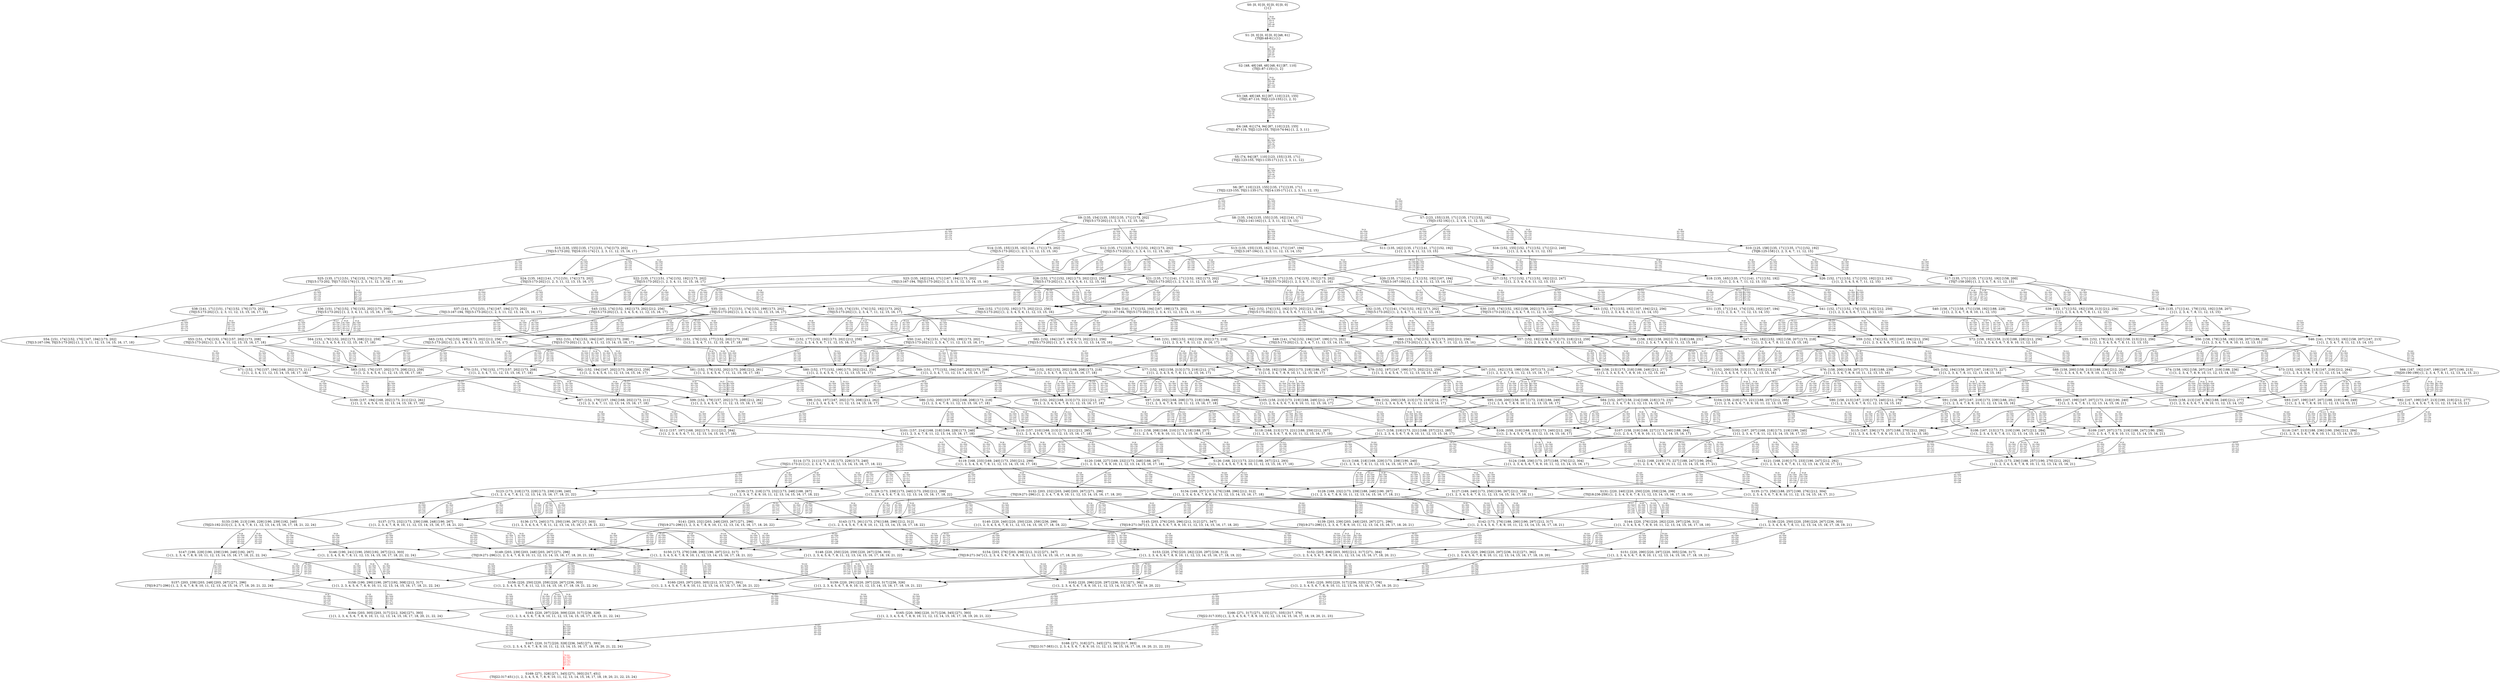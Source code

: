 digraph {
	S0[label="S0: [0, 0] [0, 0] [0, 0] [0, 0] \n{}{}"];
	S1[label="S1: [0, 0] [0, 0] [0, 0] [48, 61] \n{T0J0:48-61}{1}"];
	S2[label="S2: [48, 48] [48, 48] [48, 61] [87, 110] \n{T0J1:87-110}{1, 2}"];
	S3[label="S3: [48, 48] [48, 61] [87, 110] [123, 155] \n{T0J1:87-110, T0J2:123-155}{1, 2, 3}"];
	S4[label="S4: [48, 61] [74, 94] [87, 110] [123, 155] \n{T0J1:87-110, T0J2:123-155, T0J10:74-94}{1, 2, 3, 11}"];
	S5[label="S5: [74, 94] [87, 110] [123, 155] [135, 171] \n{T0J2:123-155, T0J11:135-171}{1, 2, 3, 11, 12}"];
	S6[label="S6: [87, 110] [123, 155] [135, 171] [135, 171] \n{T0J2:123-155, T0J11:135-171, T0J14:135-171}{1, 2, 3, 11, 12, 15}"];
	S7[label="S7: [123, 155] [135, 171] [135, 171] [152, 192] \n{T0J3:152-192}{1, 2, 3, 4, 11, 12, 15}"];
	S8[label="S8: [135, 154] [135, 155] [135, 162] [141, 171] \n{T0J12:141-162}{1, 2, 3, 11, 12, 13, 15}"];
	S9[label="S9: [135, 154] [135, 155] [135, 171] [173, 202] \n{T0J15:173-202}{1, 2, 3, 11, 12, 15, 16}"];
	S10[label="S10: [125, 158] [135, 171] [135, 171] [152, 192] \n{T0J6:125-158}{1, 2, 3, 4, 7, 11, 12, 15}"];
	S11[label="S11: [135, 162] [135, 171] [141, 171] [152, 192] \n{}{1, 2, 3, 4, 11, 12, 13, 15}"];
	S12[label="S12: [135, 171] [135, 171] [152, 192] [173, 202] \n{T0J15:173-202}{1, 2, 3, 4, 11, 12, 15, 16}"];
	S13[label="S13: [135, 155] [135, 162] [141, 171] [167, 194] \n{T0J13:167-194}{1, 2, 3, 11, 12, 13, 14, 15}"];
	S14[label="S14: [135, 155] [135, 162] [141, 171] [173, 202] \n{T0J15:173-202}{1, 2, 3, 11, 12, 13, 15, 16}"];
	S15[label="S15: [135, 155] [135, 171] [151, 174] [173, 202] \n{T0J15:173-202, T0J16:151-174}{1, 2, 3, 11, 12, 15, 16, 17}"];
	S16[label="S16: [152, 155] [152, 171] [152, 171] [212, 240] \n{}{1, 2, 3, 4, 5, 6, 11, 12, 15}"];
	S17[label="S17: [135, 171] [135, 171] [152, 192] [158, 200] \n{T0J7:158-200}{1, 2, 3, 4, 7, 8, 11, 12, 15}"];
	S18[label="S18: [135, 165] [135, 171] [141, 171] [152, 192] \n{}{1, 2, 3, 4, 7, 11, 12, 13, 15}"];
	S19[label="S19: [135, 171] [135, 174] [152, 192] [173, 202] \n{T0J15:173-202}{1, 2, 3, 4, 7, 11, 12, 15, 16}"];
	S20[label="S20: [135, 171] [141, 171] [152, 192] [167, 194] \n{T0J13:167-194}{1, 2, 3, 4, 11, 12, 13, 14, 15}"];
	S21[label="S21: [135, 171] [141, 171] [152, 192] [173, 202] \n{T0J15:173-202}{1, 2, 3, 4, 11, 12, 13, 15, 16}"];
	S22[label="S22: [135, 171] [151, 174] [152, 192] [173, 202] \n{T0J15:173-202}{1, 2, 3, 4, 11, 12, 15, 16, 17}"];
	S23[label="S23: [135, 162] [141, 171] [167, 194] [173, 202] \n{T0J13:167-194, T0J15:173-202}{1, 2, 3, 11, 12, 13, 14, 15, 16}"];
	S24[label="S24: [135, 162] [141, 171] [151, 174] [173, 202] \n{T0J15:173-202}{1, 2, 3, 11, 12, 13, 15, 16, 17}"];
	S25[label="S25: [135, 171] [151, 174] [152, 176] [173, 202] \n{T0J15:173-202, T0J17:152-176}{1, 2, 3, 11, 12, 15, 16, 17, 18}"];
	S26[label="S26: [152, 171] [152, 171] [152, 192] [212, 243] \n{}{1, 2, 3, 4, 5, 6, 7, 11, 12, 15}"];
	S27[label="S27: [152, 171] [152, 171] [152, 192] [212, 247] \n{}{1, 2, 3, 4, 5, 6, 11, 12, 13, 15}"];
	S28[label="S28: [152, 171] [152, 192] [173, 202] [212, 256] \n{T0J15:173-202}{1, 2, 3, 4, 5, 6, 11, 12, 15, 16}"];
	S29[label="S29: [135, 171] [141, 179] [152, 192] [158, 207] \n{}{1, 2, 3, 4, 7, 8, 11, 12, 13, 15}"];
	S30[label="S30: [135, 174] [152, 192] [158, 202] [173, 218] \n{T0J15:173-218}{1, 2, 3, 4, 7, 8, 11, 12, 15, 16}"];
	S31[label="S31: [135, 171] [141, 174] [152, 192] [167, 194] \n{}{1, 2, 3, 4, 7, 11, 12, 13, 14, 15}"];
	S32[label="S32: [135, 171] [141, 174] [152, 192] [173, 202] \n{T0J15:173-202}{1, 2, 3, 4, 7, 11, 12, 13, 15, 16}"];
	S33[label="S33: [135, 174] [151, 174] [152, 192] [173, 202] \n{T0J15:173-202}{1, 2, 3, 4, 7, 11, 12, 15, 16, 17}"];
	S34[label="S34: [141, 171] [152, 194] [167, 199] [173, 202] \n{T0J13:167-194, T0J15:173-202}{1, 2, 3, 4, 11, 12, 13, 14, 15, 16}"];
	S35[label="S35: [141, 171] [151, 174] [152, 199] [173, 202] \n{T0J15:173-202}{1, 2, 3, 4, 11, 12, 13, 15, 16, 17}"];
	S36[label="S36: [151, 174] [152, 176] [152, 202] [173, 208] \n{T0J15:173-202}{1, 2, 3, 4, 11, 12, 15, 16, 17, 18}"];
	S37[label="S37: [141, 171] [151, 174] [167, 194] [173, 202] \n{T0J13:167-194, T0J15:173-202}{1, 2, 3, 11, 12, 13, 14, 15, 16, 17}"];
	S38[label="S38: [141, 171] [151, 174] [152, 176] [173, 202] \n{T0J15:173-202}{1, 2, 3, 11, 12, 13, 15, 16, 17, 18}"];
	S39[label="S39: [152, 171] [152, 192] [158, 213] [212, 256] \n{}{1, 2, 3, 4, 5, 6, 7, 8, 11, 12, 15}"];
	S40[label="S40: [158, 171] [158, 171] [158, 192] [188, 228] \n{}{1, 2, 3, 4, 7, 8, 9, 10, 11, 12, 15}"];
	S41[label="S41: [152, 171] [152, 174] [152, 192] [212, 250] \n{}{1, 2, 3, 4, 5, 6, 7, 11, 12, 13, 15}"];
	S42[label="S42: [152, 174] [152, 192] [173, 202] [212, 256] \n{T0J15:173-202}{1, 2, 3, 4, 5, 6, 7, 11, 12, 15, 16}"];
	S43[label="S43: [152, 171] [152, 192] [167, 194] [212, 256] \n{}{1, 2, 3, 4, 5, 6, 11, 12, 13, 14, 15}"];
	S44[label="S44: [152, 171] [152, 192] [173, 202] [212, 256] \n{T0J15:173-202}{1, 2, 3, 4, 5, 6, 11, 12, 13, 15, 16}"];
	S45[label="S45: [152, 174] [152, 192] [173, 202] [212, 256] \n{T0J15:173-202}{1, 2, 3, 4, 5, 6, 11, 12, 15, 16, 17}"];
	S46[label="S46: [141, 179] [152, 192] [158, 207] [167, 213] \n{}{1, 2, 3, 4, 7, 8, 11, 12, 13, 14, 15}"];
	S47[label="S47: [141, 182] [152, 192] [158, 207] [173, 218] \n{}{1, 2, 3, 4, 7, 8, 11, 12, 13, 15, 16}"];
	S48[label="S48: [151, 190] [152, 192] [158, 202] [173, 218] \n{}{1, 2, 3, 4, 7, 8, 11, 12, 15, 16, 17}"];
	S49[label="S49: [141, 174] [152, 194] [167, 199] [173, 202] \n{T0J15:173-202}{1, 2, 3, 4, 7, 11, 12, 13, 14, 15, 16}"];
	S50[label="S50: [141, 174] [151, 174] [152, 199] [173, 202] \n{T0J15:173-202}{1, 2, 3, 4, 7, 11, 12, 13, 15, 16, 17}"];
	S51[label="S51: [151, 176] [152, 177] [152, 202] [173, 208] \n{}{1, 2, 3, 4, 7, 11, 12, 15, 16, 17, 18}"];
	S52[label="S52: [151, 174] [152, 194] [167, 202] [173, 208] \n{T0J15:173-202}{1, 2, 3, 4, 11, 12, 13, 14, 15, 16, 17}"];
	S53[label="S53: [151, 174] [152, 176] [157, 202] [173, 208] \n{T0J15:173-202}{1, 2, 3, 4, 11, 12, 13, 15, 16, 17, 18}"];
	S54[label="S54: [151, 174] [152, 176] [167, 194] [173, 202] \n{T0J13:167-194, T0J15:173-202}{1, 2, 3, 11, 12, 13, 14, 15, 16, 17, 18}"];
	S55[label="S55: [152, 179] [152, 192] [158, 213] [212, 256] \n{}{1, 2, 3, 4, 5, 6, 7, 8, 11, 12, 13, 15}"];
	S56[label="S56: [158, 179] [158, 192] [158, 207] [188, 228] \n{}{1, 2, 3, 4, 7, 8, 9, 10, 11, 12, 13, 15}"];
	S57[label="S57: [152, 192] [158, 213] [173, 218] [212, 259] \n{}{1, 2, 3, 4, 5, 6, 7, 8, 11, 12, 15, 16}"];
	S58[label="S58: [158, 192] [158, 202] [173, 218] [188, 231] \n{}{1, 2, 3, 4, 7, 8, 9, 10, 11, 12, 15, 16}"];
	S59[label="S59: [152, 174] [152, 192] [167, 194] [212, 256] \n{}{1, 2, 3, 4, 5, 6, 7, 11, 12, 13, 14, 15}"];
	S60[label="S60: [152, 174] [152, 192] [173, 202] [212, 256] \n{T0J15:173-202}{1, 2, 3, 4, 5, 6, 7, 11, 12, 13, 15, 16}"];
	S61[label="S61: [152, 177] [152, 192] [173, 202] [212, 259] \n{}{1, 2, 3, 4, 5, 6, 7, 11, 12, 15, 16, 17}"];
	S62[label="S62: [152, 194] [167, 199] [173, 202] [212, 256] \n{T0J15:173-202}{1, 2, 3, 4, 5, 6, 11, 12, 13, 14, 15, 16}"];
	S63[label="S63: [152, 174] [152, 199] [173, 202] [212, 256] \n{T0J15:173-202}{1, 2, 3, 4, 5, 6, 11, 12, 13, 15, 16, 17}"];
	S64[label="S64: [152, 176] [152, 202] [173, 208] [212, 259] \n{}{1, 2, 3, 4, 5, 6, 11, 12, 15, 16, 17, 18}"];
	S65[label="S65: [152, 194] [158, 207] [167, 218] [173, 227] \n{}{1, 2, 3, 4, 7, 8, 11, 12, 13, 14, 15, 16}"];
	S66[label="S66: [167, 192] [167, 199] [167, 207] [190, 213] \n{T0J20:190-199}{1, 2, 3, 4, 7, 8, 11, 12, 13, 14, 15, 21}"];
	S67[label="S67: [151, 192] [152, 199] [158, 207] [173, 218] \n{}{1, 2, 3, 4, 7, 8, 11, 12, 13, 15, 16, 17}"];
	S68[label="S68: [152, 192] [152, 202] [168, 208] [173, 218] \n{}{1, 2, 3, 4, 7, 8, 11, 12, 15, 16, 17, 18}"];
	S69[label="S69: [151, 177] [152, 194] [167, 202] [173, 208] \n{}{1, 2, 3, 4, 7, 11, 12, 13, 14, 15, 16, 17}"];
	S70[label="S70: [151, 176] [152, 177] [157, 202] [173, 208] \n{}{1, 2, 3, 4, 7, 11, 12, 13, 15, 16, 17, 18}"];
	S71[label="S71: [152, 176] [157, 194] [168, 202] [173, 211] \n{}{1, 2, 3, 4, 11, 12, 13, 14, 15, 16, 17, 18}"];
	S72[label="S72: [158, 192] [158, 213] [188, 228] [212, 256] \n{}{1, 2, 3, 4, 5, 6, 7, 8, 9, 10, 11, 12, 15}"];
	S73[label="S73: [152, 192] [158, 213] [167, 219] [212, 264] \n{}{1, 2, 3, 4, 5, 6, 7, 8, 11, 12, 13, 14, 15}"];
	S74[label="S74: [158, 192] [158, 207] [167, 219] [188, 236] \n{}{1, 2, 3, 4, 7, 8, 9, 10, 11, 12, 13, 14, 15}"];
	S75[label="S75: [152, 200] [158, 213] [173, 218] [212, 267] \n{}{1, 2, 3, 4, 5, 6, 7, 8, 11, 12, 13, 15, 16}"];
	S76[label="S76: [158, 200] [158, 207] [173, 218] [188, 239] \n{}{1, 2, 3, 4, 7, 8, 9, 10, 11, 12, 13, 15, 16}"];
	S77[label="S77: [152, 192] [158, 213] [173, 219] [212, 275] \n{}{1, 2, 3, 4, 5, 6, 7, 8, 11, 12, 15, 16, 17}"];
	S78[label="S78: [158, 192] [158, 202] [173, 218] [188, 247] \n{}{1, 2, 3, 4, 7, 8, 9, 10, 11, 12, 15, 16, 17}"];
	S79[label="S79: [152, 197] [167, 199] [173, 202] [212, 259] \n{}{1, 2, 3, 4, 5, 6, 7, 11, 12, 13, 14, 15, 16}"];
	S80[label="S80: [152, 177] [152, 199] [173, 202] [212, 259] \n{}{1, 2, 3, 4, 5, 6, 7, 11, 12, 13, 15, 16, 17}"];
	S81[label="S81: [152, 179] [152, 202] [173, 208] [212, 261] \n{}{1, 2, 3, 4, 5, 6, 7, 11, 12, 15, 16, 17, 18}"];
	S82[label="S82: [152, 194] [167, 202] [173, 208] [212, 259] \n{}{1, 2, 3, 4, 5, 6, 11, 12, 13, 14, 15, 16, 17}"];
	S83[label="S83: [152, 176] [157, 202] [173, 208] [212, 259] \n{}{1, 2, 3, 4, 5, 6, 11, 12, 13, 15, 16, 17, 18}"];
	S84[label="S84: [152, 207] [158, 214] [168, 218] [173, 232] \n{}{1, 2, 3, 4, 7, 8, 11, 12, 13, 14, 15, 16, 17}"];
	S85[label="S85: [167, 199] [167, 207] [173, 218] [190, 240] \n{}{1, 2, 3, 4, 7, 8, 11, 12, 13, 14, 15, 16, 21}"];
	S86[label="S86: [152, 200] [157, 202] [168, 208] [173, 218] \n{}{1, 2, 3, 4, 7, 8, 11, 12, 13, 15, 16, 17, 18}"];
	S87[label="S87: [152, 179] [157, 194] [168, 202] [173, 211] \n{}{1, 2, 3, 4, 7, 11, 12, 13, 14, 15, 16, 17, 18}"];
	S88[label="S88: [158, 200] [158, 213] [188, 236] [212, 264] \n{}{1, 2, 3, 4, 5, 6, 7, 8, 9, 10, 11, 12, 13, 15}"];
	S89[label="S89: [158, 213] [173, 218] [188, 249] [212, 277] \n{}{1, 2, 3, 4, 5, 6, 7, 8, 9, 10, 11, 12, 15, 16}"];
	S90[label="S90: [158, 213] [167, 219] [173, 240] [212, 279] \n{}{1, 2, 3, 4, 5, 6, 7, 8, 11, 12, 13, 14, 15, 16}"];
	S91[label="S91: [158, 207] [167, 219] [173, 239] [188, 251] \n{}{1, 2, 3, 4, 7, 8, 9, 10, 11, 12, 13, 14, 15, 16}"];
	S92[label="S92: [167, 199] [167, 213] [190, 219] [212, 277] \n{}{1, 2, 3, 4, 5, 6, 7, 8, 11, 12, 13, 14, 15, 21}"];
	S93[label="S93: [167, 199] [167, 207] [188, 219] [190, 249] \n{}{1, 2, 3, 4, 7, 8, 9, 10, 11, 12, 13, 14, 15, 21}"];
	S94[label="S94: [152, 200] [158, 213] [173, 219] [212, 277] \n{}{1, 2, 3, 4, 5, 6, 7, 8, 11, 12, 13, 15, 16, 17}"];
	S95[label="S95: [158, 200] [158, 207] [173, 218] [188, 249] \n{}{1, 2, 3, 4, 7, 8, 9, 10, 11, 12, 13, 15, 16, 17}"];
	S96[label="S96: [152, 202] [168, 213] [173, 221] [212, 277] \n{}{1, 2, 3, 4, 5, 6, 7, 8, 11, 12, 15, 16, 17, 18}"];
	S97[label="S97: [158, 202] [168, 208] [173, 218] [188, 249] \n{}{1, 2, 3, 4, 7, 8, 9, 10, 11, 12, 15, 16, 17, 18}"];
	S98[label="S98: [152, 197] [167, 202] [173, 208] [212, 262] \n{}{1, 2, 3, 4, 5, 6, 7, 11, 12, 13, 14, 15, 16, 17}"];
	S99[label="S99: [152, 179] [157, 202] [173, 208] [212, 261] \n{}{1, 2, 3, 4, 5, 6, 7, 11, 12, 13, 15, 16, 17, 18}"];
	S100[label="S100: [157, 194] [168, 202] [173, 211] [212, 261] \n{}{1, 2, 3, 4, 5, 6, 11, 12, 13, 14, 15, 16, 17, 18}"];
	S101[label="S101: [157, 214] [168, 218] [169, 229] [173, 240] \n{}{1, 2, 3, 4, 7, 8, 11, 12, 13, 14, 15, 16, 17, 18}"];
	S102[label="S102: [167, 207] [168, 218] [173, 219] [190, 240] \n{}{1, 2, 3, 4, 7, 8, 11, 12, 13, 14, 15, 16, 17, 21}"];
	S103[label="S103: [158, 213] [167, 236] [188, 249] [212, 277] \n{}{1, 2, 3, 4, 5, 6, 7, 8, 9, 10, 11, 12, 13, 14, 15}"];
	S104[label="S104: [158, 218] [173, 221] [188, 257] [212, 285] \n{}{1, 2, 3, 4, 5, 6, 7, 8, 9, 10, 11, 12, 13, 15, 16}"];
	S105[label="S105: [158, 213] [173, 219] [188, 249] [212, 277] \n{}{1, 2, 3, 4, 5, 6, 7, 8, 9, 10, 11, 12, 15, 16, 17}"];
	S106[label="S106: [158, 219] [168, 233] [173, 240] [212, 292] \n{}{1, 2, 3, 4, 5, 6, 7, 8, 11, 12, 13, 14, 15, 16, 17}"];
	S107[label="S107: [158, 219] [168, 227] [173, 240] [188, 264] \n{}{1, 2, 3, 4, 7, 8, 9, 10, 11, 12, 13, 14, 15, 16, 17}"];
	S108[label="S108: [167, 213] [173, 219] [190, 247] [212, 284] \n{}{1, 2, 3, 4, 5, 6, 7, 8, 11, 12, 13, 14, 15, 16, 21}"];
	S109[label="S109: [167, 207] [173, 219] [188, 247] [190, 256] \n{}{1, 2, 3, 4, 7, 8, 9, 10, 11, 12, 13, 14, 15, 16, 21}"];
	S110[label="S110: [157, 210] [168, 213] [173, 221] [212, 285] \n{}{1, 2, 3, 4, 5, 6, 7, 8, 11, 12, 13, 15, 16, 17, 18}"];
	S111[label="S111: [158, 208] [168, 210] [173, 218] [188, 257] \n{}{1, 2, 3, 4, 7, 8, 9, 10, 11, 12, 13, 15, 16, 17, 18}"];
	S112[label="S112: [157, 197] [168, 202] [173, 211] [212, 264] \n{}{1, 2, 3, 4, 5, 6, 7, 11, 12, 13, 14, 15, 16, 17, 18}"];
	S113[label="S113: [168, 218] [169, 229] [173, 239] [190, 240] \n{}{1, 2, 3, 4, 7, 8, 11, 12, 13, 14, 15, 16, 17, 18, 21}"];
	S114[label="S114: [173, 211] [173, 218] [173, 229] [173, 240] \n{T0J21:173-211}{1, 2, 3, 4, 7, 8, 11, 12, 13, 14, 15, 16, 17, 18, 22}"];
	S115[label="S115: [167, 236] [173, 257] [188, 270] [212, 292] \n{}{1, 2, 3, 4, 5, 6, 7, 8, 9, 10, 11, 12, 13, 14, 15, 16}"];
	S116[label="S116: [167, 213] [188, 236] [190, 256] [212, 284] \n{}{1, 2, 3, 4, 5, 6, 7, 8, 9, 10, 11, 12, 13, 14, 15, 21}"];
	S117[label="S117: [158, 219] [173, 221] [188, 257] [212, 285] \n{}{1, 2, 3, 4, 5, 6, 7, 8, 9, 10, 11, 12, 13, 15, 16, 17}"];
	S118[label="S118: [168, 213] [173, 221] [188, 259] [212, 287] \n{}{1, 2, 3, 4, 5, 6, 7, 8, 9, 10, 11, 12, 15, 16, 17, 18}"];
	S119[label="S119: [168, 233] [169, 240] [173, 250] [212, 299] \n{}{1, 2, 3, 4, 5, 6, 7, 8, 11, 12, 13, 14, 15, 16, 17, 18}"];
	S120[label="S120: [168, 227] [169, 232] [173, 248] [188, 267] \n{}{1, 2, 3, 4, 7, 8, 9, 10, 11, 12, 13, 14, 15, 16, 17, 18}"];
	S121[label="S121: [168, 219] [173, 233] [190, 247] [212, 292] \n{}{1, 2, 3, 4, 5, 6, 7, 8, 11, 12, 13, 14, 15, 16, 17, 21}"];
	S122[label="S122: [168, 219] [173, 227] [188, 247] [190, 264] \n{}{1, 2, 3, 4, 7, 8, 9, 10, 11, 12, 13, 14, 15, 16, 17, 21}"];
	S123[label="S123: [173, 218] [173, 229] [173, 239] [190, 240] \n{}{1, 2, 3, 4, 7, 8, 11, 12, 13, 14, 15, 16, 17, 18, 21, 22}"];
	S124[label="S124: [168, 256] [173, 257] [188, 276] [212, 304] \n{}{1, 2, 3, 4, 5, 6, 7, 8, 9, 10, 11, 12, 13, 14, 15, 16, 17}"];
	S125[label="S125: [173, 236] [188, 257] [190, 270] [212, 292] \n{}{1, 2, 3, 4, 5, 6, 7, 8, 9, 10, 11, 12, 13, 14, 15, 16, 21}"];
	S126[label="S126: [168, 221] [173, 221] [188, 267] [212, 293] \n{}{1, 2, 3, 4, 5, 6, 7, 8, 9, 10, 11, 12, 13, 15, 16, 17, 18}"];
	S127[label="S127: [169, 240] [173, 250] [190, 267] [212, 303] \n{}{1, 2, 3, 4, 5, 6, 7, 8, 11, 12, 13, 14, 15, 16, 17, 18, 21}"];
	S128[label="S128: [169, 232] [173, 239] [188, 248] [190, 267] \n{}{1, 2, 3, 4, 7, 8, 9, 10, 11, 12, 13, 14, 15, 16, 17, 18, 21}"];
	S129[label="S129: [173, 239] [173, 240] [173, 250] [212, 299] \n{}{1, 2, 3, 4, 5, 6, 7, 8, 11, 12, 13, 14, 15, 16, 17, 18, 22}"];
	S130[label="S130: [173, 218] [173, 232] [173, 248] [188, 267] \n{}{1, 2, 3, 4, 7, 8, 9, 10, 11, 12, 13, 14, 15, 16, 17, 18, 22}"];
	S131[label="S131: [220, 240] [220, 250] [220, 259] [236, 299] \n{T0J18:236-259}{1, 2, 3, 4, 5, 6, 7, 8, 11, 12, 13, 14, 15, 16, 17, 18, 19}"];
	S132[label="S132: [203, 232] [203, 248] [203, 267] [271, 296] \n{T0J19:271-296}{1, 2, 3, 4, 7, 8, 9, 10, 11, 12, 13, 14, 15, 16, 17, 18, 20}"];
	S133[label="S133: [190, 213] [190, 229] [190, 239] [192, 240] \n{T0J23:192-213}{1, 2, 3, 4, 7, 8, 11, 12, 13, 14, 15, 16, 17, 18, 21, 22, 24}"];
	S134[label="S134: [169, 257] [173, 276] [188, 296] [212, 312] \n{}{1, 2, 3, 4, 5, 6, 7, 8, 9, 10, 11, 12, 13, 14, 15, 16, 17, 18}"];
	S135[label="S135: [173, 256] [188, 257] [190, 276] [212, 304] \n{}{1, 2, 3, 4, 5, 6, 7, 8, 9, 10, 11, 12, 13, 14, 15, 16, 17, 21}"];
	S136[label="S136: [173, 240] [173, 250] [190, 267] [212, 303] \n{}{1, 2, 3, 4, 5, 6, 7, 8, 11, 12, 13, 14, 15, 16, 17, 18, 21, 22}"];
	S137[label="S137: [173, 232] [173, 239] [188, 248] [190, 267] \n{}{1, 2, 3, 4, 7, 8, 9, 10, 11, 12, 13, 14, 15, 16, 17, 18, 21, 22}"];
	S138[label="S138: [220, 250] [220, 259] [220, 267] [236, 303] \n{}{1, 2, 3, 4, 5, 6, 7, 8, 11, 12, 13, 14, 15, 16, 17, 18, 19, 21}"];
	S139[label="S139: [203, 239] [203, 248] [203, 267] [271, 296] \n{T0J19:271-296}{1, 2, 3, 4, 7, 8, 9, 10, 11, 12, 13, 14, 15, 16, 17, 18, 20, 21}"];
	S140[label="S140: [220, 240] [220, 250] [220, 259] [236, 299] \n{}{1, 2, 3, 4, 5, 6, 7, 8, 11, 12, 13, 14, 15, 16, 17, 18, 19, 22}"];
	S141[label="S141: [203, 232] [203, 248] [203, 267] [271, 296] \n{T0J19:271-296}{1, 2, 3, 4, 7, 8, 9, 10, 11, 12, 13, 14, 15, 16, 17, 18, 20, 22}"];
	S142[label="S142: [173, 276] [188, 290] [190, 297] [212, 317] \n{}{1, 2, 3, 4, 5, 6, 7, 8, 9, 10, 11, 12, 13, 14, 15, 16, 17, 18, 21}"];
	S143[label="S143: [173, 261] [173, 276] [188, 296] [212, 312] \n{}{1, 2, 3, 4, 5, 6, 7, 8, 9, 10, 11, 12, 13, 14, 15, 16, 17, 18, 22}"];
	S144[label="S144: [220, 276] [220, 282] [220, 297] [236, 312] \n{}{1, 2, 3, 4, 5, 6, 7, 8, 9, 10, 11, 12, 13, 14, 15, 16, 17, 18, 19}"];
	S145[label="S145: [203, 276] [203, 296] [212, 312] [271, 347] \n{T0J19:271-347}{1, 2, 3, 4, 5, 6, 7, 8, 9, 10, 11, 12, 13, 14, 15, 16, 17, 18, 20}"];
	S146[label="S146: [190, 241] [190, 250] [192, 267] [212, 303] \n{}{1, 2, 3, 4, 5, 6, 7, 8, 11, 12, 13, 14, 15, 16, 17, 18, 21, 22, 24}"];
	S147[label="S147: [190, 229] [190, 239] [190, 248] [192, 267] \n{}{1, 2, 3, 4, 7, 8, 9, 10, 11, 12, 13, 14, 15, 16, 17, 18, 21, 22, 24}"];
	S148[label="S148: [220, 250] [220, 259] [220, 267] [236, 303] \n{}{1, 2, 3, 4, 5, 6, 7, 8, 11, 12, 13, 14, 15, 16, 17, 18, 19, 21, 22}"];
	S149[label="S149: [203, 239] [203, 248] [203, 267] [271, 296] \n{T0J19:271-296}{1, 2, 3, 4, 7, 8, 9, 10, 11, 12, 13, 14, 15, 16, 17, 18, 20, 21, 22}"];
	S150[label="S150: [173, 279] [188, 290] [190, 297] [212, 317] \n{}{1, 2, 3, 4, 5, 6, 7, 8, 9, 10, 11, 12, 13, 14, 15, 16, 17, 18, 21, 22}"];
	S151[label="S151: [220, 290] [220, 297] [220, 305] [236, 317] \n{}{1, 2, 3, 4, 5, 6, 7, 8, 9, 10, 11, 12, 13, 14, 15, 16, 17, 18, 19, 21}"];
	S152[label="S152: [203, 296] [203, 305] [212, 317] [271, 364] \n{}{1, 2, 3, 4, 5, 6, 7, 8, 9, 10, 11, 12, 13, 14, 15, 16, 17, 18, 20, 21}"];
	S153[label="S153: [220, 276] [220, 282] [220, 297] [236, 312] \n{}{1, 2, 3, 4, 5, 6, 7, 8, 9, 10, 11, 12, 13, 14, 15, 16, 17, 18, 19, 22}"];
	S154[label="S154: [203, 276] [203, 296] [212, 312] [271, 347] \n{T0J19:271-347}{1, 2, 3, 4, 5, 6, 7, 8, 9, 10, 11, 12, 13, 14, 15, 16, 17, 18, 20, 22}"];
	S155[label="S155: [220, 296] [220, 297] [236, 312] [271, 362] \n{}{1, 2, 3, 4, 5, 6, 7, 8, 9, 10, 11, 12, 13, 14, 15, 16, 17, 18, 19, 20}"];
	S156[label="S156: [220, 250] [220, 259] [220, 267] [236, 303] \n{}{1, 2, 3, 4, 5, 6, 7, 8, 11, 12, 13, 14, 15, 16, 17, 18, 19, 21, 22, 24}"];
	S157[label="S157: [203, 239] [203, 248] [203, 267] [271, 296] \n{T0J19:271-296}{1, 2, 3, 4, 7, 8, 9, 10, 11, 12, 13, 14, 15, 16, 17, 18, 20, 21, 22, 24}"];
	S158[label="S158: [190, 290] [190, 297] [192, 308] [212, 317] \n{}{1, 2, 3, 4, 5, 6, 7, 8, 9, 10, 11, 12, 13, 14, 15, 16, 17, 18, 21, 22, 24}"];
	S159[label="S159: [220, 291] [220, 297] [220, 317] [236, 326] \n{}{1, 2, 3, 4, 5, 6, 7, 8, 9, 10, 11, 12, 13, 14, 15, 16, 17, 18, 19, 21, 22}"];
	S160[label="S160: [203, 297] [203, 305] [212, 317] [271, 391] \n{}{1, 2, 3, 4, 5, 6, 7, 8, 9, 10, 11, 12, 13, 14, 15, 16, 17, 18, 20, 21, 22}"];
	S161[label="S161: [220, 305] [220, 317] [236, 325] [271, 376] \n{}{1, 2, 3, 4, 5, 6, 7, 8, 9, 10, 11, 12, 13, 14, 15, 16, 17, 18, 19, 20, 21}"];
	S162[label="S162: [220, 296] [220, 297] [236, 312] [271, 362] \n{}{1, 2, 3, 4, 5, 6, 7, 8, 9, 10, 11, 12, 13, 14, 15, 16, 17, 18, 19, 20, 22}"];
	S163[label="S163: [220, 297] [220, 309] [220, 317] [236, 328] \n{}{1, 2, 3, 4, 5, 6, 7, 8, 9, 10, 11, 12, 13, 14, 15, 16, 17, 18, 19, 21, 22, 24}"];
	S164[label="S164: [203, 305] [203, 317] [212, 326] [271, 393] \n{}{1, 2, 3, 4, 5, 6, 7, 8, 9, 10, 11, 12, 13, 14, 15, 16, 17, 18, 20, 21, 22, 24}"];
	S165[label="S165: [220, 306] [220, 317] [236, 345] [271, 393] \n{}{1, 2, 3, 4, 5, 6, 7, 8, 9, 10, 11, 12, 13, 14, 15, 16, 17, 18, 19, 20, 21, 22}"];
	S166[label="S166: [271, 317] [271, 325] [271, 335] [317, 376] \n{T0J22:317-335}{1, 2, 3, 4, 5, 6, 7, 8, 9, 10, 11, 12, 13, 14, 15, 16, 17, 18, 19, 20, 21, 23}"];
	S167[label="S167: [220, 317] [220, 328] [236, 345] [271, 393] \n{}{1, 2, 3, 4, 5, 6, 7, 8, 9, 10, 11, 12, 13, 14, 15, 16, 17, 18, 19, 20, 21, 22, 24}"];
	S168[label="S168: [271, 318] [271, 345] [271, 383] [317, 393] \n{T0J22:317-383}{1, 2, 3, 4, 5, 6, 7, 8, 9, 10, 11, 12, 13, 14, 15, 16, 17, 18, 19, 20, 21, 22, 23}"];
	S169[label="S169: [271, 328] [271, 345] [271, 393] [317, 451] \n{T0J22:317-451}{1, 2, 3, 4, 5, 6, 7, 8, 9, 10, 11, 12, 13, 14, 15, 16, 17, 18, 19, 20, 21, 22, 23, 24}"];
	S0 -> S1[label="T0 J0\nDL=400\nES=0\nLS=0\nEF=48\nLF=61",fontsize=8];
	S1 -> S2[label="T0 J1\nDL=400\nES=48\nLS=61\nEF=87\nLF=110",fontsize=8];
	S2 -> S3[label="T0 J2\nDL=400\nES=48\nLS=61\nEF=123\nLF=155",fontsize=8];
	S3 -> S4[label="T0 J10\nDL=400\nES=48\nLS=61\nEF=74\nLF=94",fontsize=8];
	S4 -> S5[label="T0 J11\nDL=400\nES=74\nLS=94\nEF=135\nLF=171",fontsize=8];
	S5 -> S6[label="T0 J14\nDL=400\nES=74\nLS=94\nEF=135\nLF=171",fontsize=8];
	S6 -> S7[label="T0 J3\nDL=400\nES=123\nLS=155\nEF=152\nLF=192",fontsize=8];
	S6 -> S8[label="T0 J12\nDL=400\nES=135\nLS=154\nEF=141\nLF=162",fontsize=8];
	S6 -> S9[label="T0 J15\nDL=400\nES=135\nLS=154\nEF=173\nLF=202",fontsize=8];
	S7 -> S16[label="T0 J4\nDL=400\nES=152\nLS=155\nEF=220\nLF=240",fontsize=8];
	S7 -> S16[label="T0 J5\nDL=400\nES=152\nLS=155\nEF=212\nLF=230",fontsize=8];
	S7 -> S10[label="T0 J6\nDL=400\nES=123\nLS=155\nEF=125\nLF=158",fontsize=8];
	S7 -> S11[label="T0 J12\nDL=400\nES=135\nLS=154\nEF=141\nLF=162",fontsize=8];
	S7 -> S12[label="T0 J15\nDL=400\nES=135\nLS=154\nEF=173\nLF=202",fontsize=8];
	S8 -> S11[label="T0 J3\nDL=400\nES=135\nLS=155\nEF=164\nLF=192",fontsize=8];
	S8 -> S13[label="T0 J13\nDL=400\nES=135\nLS=154\nEF=167\nLF=194",fontsize=8];
	S8 -> S14[label="T0 J15\nDL=400\nES=135\nLS=154\nEF=173\nLF=202",fontsize=8];
	S9 -> S12[label="T0 J3\nDL=400\nES=135\nLS=155\nEF=164\nLF=192",fontsize=8];
	S9 -> S14[label="T0 J12\nDL=400\nES=135\nLS=154\nEF=141\nLF=162",fontsize=8];
	S9 -> S15[label="T0 J16\nDL=400\nES=135\nLS=154\nEF=151\nLF=174",fontsize=8];
	S10 -> S26[label="T0 J4\nDL=400\nES=152\nLS=158\nEF=220\nLF=243",fontsize=8];
	S10 -> S26[label="T0 J5\nDL=400\nES=152\nLS=158\nEF=212\nLF=233",fontsize=8];
	S10 -> S17[label="T0 J7\nDL=400\nES=125\nLS=158\nEF=158\nLF=200",fontsize=8];
	S10 -> S18[label="T0 J12\nDL=400\nES=135\nLS=154\nEF=141\nLF=162",fontsize=8];
	S10 -> S19[label="T0 J15\nDL=400\nES=135\nLS=154\nEF=173\nLF=202",fontsize=8];
	S11 -> S27[label="T0 J4\nDL=400\nES=152\nLS=162\nEF=220\nLF=247",fontsize=8];
	S11 -> S27[label="T0 J5\nDL=400\nES=152\nLS=162\nEF=212\nLF=237",fontsize=8];
	S11 -> S18[label="T0 J6\nDL=400\nES=135\nLS=162\nEF=137\nLF=165",fontsize=8];
	S11 -> S20[label="T0 J13\nDL=400\nES=135\nLS=154\nEF=167\nLF=194",fontsize=8];
	S11 -> S21[label="T0 J15\nDL=400\nES=135\nLS=154\nEF=173\nLF=202",fontsize=8];
	S12 -> S28[label="T0 J4\nDL=400\nES=152\nLS=171\nEF=220\nLF=256",fontsize=8];
	S12 -> S28[label="T0 J5\nDL=400\nES=152\nLS=171\nEF=212\nLF=246",fontsize=8];
	S12 -> S19[label="T0 J6\nDL=400\nES=135\nLS=171\nEF=137\nLF=174",fontsize=8];
	S12 -> S21[label="T0 J12\nDL=400\nES=135\nLS=154\nEF=141\nLF=162",fontsize=8];
	S12 -> S22[label="T0 J16\nDL=400\nES=135\nLS=154\nEF=151\nLF=174",fontsize=8];
	S13 -> S20[label="T0 J3\nDL=400\nES=135\nLS=155\nEF=164\nLF=192",fontsize=8];
	S13 -> S23[label="T0 J15\nDL=400\nES=135\nLS=154\nEF=173\nLF=202",fontsize=8];
	S14 -> S21[label="T0 J3\nDL=400\nES=135\nLS=155\nEF=164\nLF=192",fontsize=8];
	S14 -> S23[label="T0 J13\nDL=400\nES=135\nLS=154\nEF=167\nLF=194",fontsize=8];
	S14 -> S24[label="T0 J16\nDL=400\nES=135\nLS=154\nEF=151\nLF=174",fontsize=8];
	S15 -> S22[label="T0 J3\nDL=400\nES=135\nLS=155\nEF=164\nLF=192",fontsize=8];
	S15 -> S24[label="T0 J12\nDL=400\nES=135\nLS=154\nEF=141\nLF=162",fontsize=8];
	S15 -> S25[label="T0 J17\nDL=400\nES=135\nLS=154\nEF=152\nLF=176",fontsize=8];
	S16 -> S26[label="T0 J6\nDL=400\nES=152\nLS=155\nEF=154\nLF=158",fontsize=8];
	S16 -> S27[label="T0 J12\nDL=400\nES=152\nLS=154\nEF=158\nLF=162",fontsize=8];
	S16 -> S28[label="T0 J15\nDL=400\nES=152\nLS=154\nEF=190\nLF=202",fontsize=8];
	S17 -> S39[label="T0 J4\nDL=400\nES=152\nLS=171\nEF=220\nLF=256",fontsize=8];
	S17 -> S39[label="T0 J5\nDL=400\nES=152\nLS=171\nEF=212\nLF=246",fontsize=8];
	S17 -> S40[label="T0 J8\nDL=400\nES=158\nLS=171\nEF=188\nLF=209",fontsize=8];
	S17 -> S40[label="T0 J9\nDL=400\nES=158\nLS=171\nEF=203\nLF=228",fontsize=8];
	S17 -> S29[label="T0 J12\nDL=400\nES=135\nLS=171\nEF=141\nLF=179",fontsize=8];
	S17 -> S30[label="T0 J15\nDL=400\nES=135\nLS=170\nEF=173\nLF=218",fontsize=8];
	S18 -> S41[label="T0 J4\nDL=400\nES=152\nLS=165\nEF=220\nLF=250",fontsize=8];
	S18 -> S41[label="T0 J5\nDL=400\nES=152\nLS=165\nEF=212\nLF=240",fontsize=8];
	S18 -> S29[label="T0 J7\nDL=400\nES=135\nLS=165\nEF=168\nLF=207",fontsize=8];
	S18 -> S31[label="T0 J13\nDL=400\nES=135\nLS=154\nEF=167\nLF=194",fontsize=8];
	S18 -> S32[label="T0 J15\nDL=400\nES=135\nLS=154\nEF=173\nLF=202",fontsize=8];
	S19 -> S42[label="T0 J4\nDL=400\nES=152\nLS=171\nEF=220\nLF=256",fontsize=8];
	S19 -> S42[label="T0 J5\nDL=400\nES=152\nLS=171\nEF=212\nLF=246",fontsize=8];
	S19 -> S30[label="T0 J7\nDL=400\nES=135\nLS=171\nEF=168\nLF=213",fontsize=8];
	S19 -> S32[label="T0 J12\nDL=400\nES=135\nLS=154\nEF=141\nLF=162",fontsize=8];
	S19 -> S33[label="T0 J16\nDL=400\nES=135\nLS=154\nEF=151\nLF=174",fontsize=8];
	S20 -> S43[label="T0 J4\nDL=400\nES=152\nLS=171\nEF=220\nLF=256",fontsize=8];
	S20 -> S43[label="T0 J5\nDL=400\nES=152\nLS=171\nEF=212\nLF=246",fontsize=8];
	S20 -> S31[label="T0 J6\nDL=400\nES=135\nLS=171\nEF=137\nLF=174",fontsize=8];
	S20 -> S34[label="T0 J15\nDL=400\nES=135\nLS=154\nEF=173\nLF=202",fontsize=8];
	S21 -> S44[label="T0 J4\nDL=400\nES=152\nLS=171\nEF=220\nLF=256",fontsize=8];
	S21 -> S44[label="T0 J5\nDL=400\nES=152\nLS=171\nEF=212\nLF=246",fontsize=8];
	S21 -> S32[label="T0 J6\nDL=400\nES=135\nLS=171\nEF=137\nLF=174",fontsize=8];
	S21 -> S34[label="T0 J13\nDL=400\nES=135\nLS=154\nEF=167\nLF=194",fontsize=8];
	S21 -> S35[label="T0 J16\nDL=400\nES=135\nLS=154\nEF=151\nLF=174",fontsize=8];
	S22 -> S45[label="T0 J4\nDL=400\nES=152\nLS=171\nEF=220\nLF=256",fontsize=8];
	S22 -> S45[label="T0 J5\nDL=400\nES=152\nLS=171\nEF=212\nLF=246",fontsize=8];
	S22 -> S33[label="T0 J6\nDL=400\nES=135\nLS=171\nEF=137\nLF=174",fontsize=8];
	S22 -> S35[label="T0 J12\nDL=400\nES=135\nLS=154\nEF=141\nLF=162",fontsize=8];
	S22 -> S36[label="T0 J17\nDL=400\nES=135\nLS=154\nEF=152\nLF=176",fontsize=8];
	S23 -> S34[label="T0 J3\nDL=400\nES=135\nLS=162\nEF=164\nLF=199",fontsize=8];
	S23 -> S37[label="T0 J16\nDL=400\nES=135\nLS=154\nEF=151\nLF=174",fontsize=8];
	S24 -> S35[label="T0 J3\nDL=400\nES=135\nLS=162\nEF=164\nLF=199",fontsize=8];
	S24 -> S37[label="T0 J13\nDL=400\nES=135\nLS=154\nEF=167\nLF=194",fontsize=8];
	S24 -> S38[label="T0 J17\nDL=400\nES=135\nLS=154\nEF=152\nLF=176",fontsize=8];
	S25 -> S36[label="T0 J3\nDL=400\nES=135\nLS=171\nEF=164\nLF=208",fontsize=8];
	S25 -> S38[label="T0 J12\nDL=400\nES=135\nLS=154\nEF=141\nLF=162",fontsize=8];
	S26 -> S39[label="T0 J7\nDL=400\nES=152\nLS=171\nEF=185\nLF=213",fontsize=8];
	S26 -> S41[label="T0 J12\nDL=400\nES=152\nLS=154\nEF=158\nLF=162",fontsize=8];
	S26 -> S42[label="T0 J15\nDL=400\nES=152\nLS=154\nEF=190\nLF=202",fontsize=8];
	S27 -> S41[label="T0 J6\nDL=400\nES=152\nLS=171\nEF=154\nLF=174",fontsize=8];
	S27 -> S43[label="T0 J13\nDL=400\nES=152\nLS=154\nEF=184\nLF=194",fontsize=8];
	S27 -> S44[label="T0 J15\nDL=400\nES=152\nLS=154\nEF=190\nLF=202",fontsize=8];
	S28 -> S42[label="T0 J6\nDL=400\nES=152\nLS=171\nEF=154\nLF=174",fontsize=8];
	S28 -> S44[label="T0 J12\nDL=400\nES=152\nLS=154\nEF=158\nLF=162",fontsize=8];
	S28 -> S45[label="T0 J16\nDL=400\nES=152\nLS=154\nEF=168\nLF=174",fontsize=8];
	S29 -> S55[label="T0 J4\nDL=400\nES=152\nLS=171\nEF=220\nLF=256",fontsize=8];
	S29 -> S55[label="T0 J5\nDL=400\nES=152\nLS=171\nEF=212\nLF=246",fontsize=8];
	S29 -> S56[label="T0 J8\nDL=400\nES=158\nLS=171\nEF=188\nLF=209",fontsize=8];
	S29 -> S56[label="T0 J9\nDL=400\nES=158\nLS=171\nEF=203\nLF=228",fontsize=8];
	S29 -> S46[label="T0 J13\nDL=400\nES=135\nLS=171\nEF=167\nLF=211",fontsize=8];
	S29 -> S47[label="T0 J15\nDL=400\nES=135\nLS=170\nEF=173\nLF=218",fontsize=8];
	S30 -> S57[label="T0 J4\nDL=400\nES=152\nLS=174\nEF=220\nLF=259",fontsize=8];
	S30 -> S57[label="T0 J5\nDL=400\nES=152\nLS=174\nEF=212\nLF=249",fontsize=8];
	S30 -> S58[label="T0 J8\nDL=400\nES=158\nLS=174\nEF=188\nLF=212",fontsize=8];
	S30 -> S58[label="T0 J9\nDL=400\nES=158\nLS=174\nEF=203\nLF=231",fontsize=8];
	S30 -> S47[label="T0 J12\nDL=400\nES=135\nLS=174\nEF=141\nLF=182",fontsize=8];
	S30 -> S48[label="T0 J16\nDL=400\nES=135\nLS=170\nEF=151\nLF=190",fontsize=8];
	S31 -> S59[label="T0 J4\nDL=400\nES=152\nLS=171\nEF=220\nLF=256",fontsize=8];
	S31 -> S59[label="T0 J5\nDL=400\nES=152\nLS=171\nEF=212\nLF=246",fontsize=8];
	S31 -> S46[label="T0 J7\nDL=400\nES=135\nLS=171\nEF=168\nLF=213",fontsize=8];
	S31 -> S49[label="T0 J15\nDL=400\nES=135\nLS=154\nEF=173\nLF=202",fontsize=8];
	S32 -> S60[label="T0 J4\nDL=400\nES=152\nLS=171\nEF=220\nLF=256",fontsize=8];
	S32 -> S60[label="T0 J5\nDL=400\nES=152\nLS=171\nEF=212\nLF=246",fontsize=8];
	S32 -> S47[label="T0 J7\nDL=400\nES=135\nLS=171\nEF=168\nLF=213",fontsize=8];
	S32 -> S49[label="T0 J13\nDL=400\nES=135\nLS=154\nEF=167\nLF=194",fontsize=8];
	S32 -> S50[label="T0 J16\nDL=400\nES=135\nLS=154\nEF=151\nLF=174",fontsize=8];
	S33 -> S61[label="T0 J4\nDL=400\nES=152\nLS=174\nEF=220\nLF=259",fontsize=8];
	S33 -> S61[label="T0 J5\nDL=400\nES=152\nLS=174\nEF=212\nLF=249",fontsize=8];
	S33 -> S48[label="T0 J7\nDL=400\nES=135\nLS=174\nEF=168\nLF=216",fontsize=8];
	S33 -> S50[label="T0 J12\nDL=400\nES=135\nLS=154\nEF=141\nLF=162",fontsize=8];
	S33 -> S51[label="T0 J17\nDL=400\nES=135\nLS=154\nEF=152\nLF=176",fontsize=8];
	S34 -> S62[label="T0 J4\nDL=400\nES=152\nLS=171\nEF=220\nLF=256",fontsize=8];
	S34 -> S62[label="T0 J5\nDL=400\nES=152\nLS=171\nEF=212\nLF=246",fontsize=8];
	S34 -> S49[label="T0 J6\nDL=400\nES=141\nLS=171\nEF=143\nLF=174",fontsize=8];
	S34 -> S52[label="T0 J16\nDL=400\nES=141\nLS=154\nEF=157\nLF=174",fontsize=8];
	S35 -> S63[label="T0 J4\nDL=400\nES=152\nLS=171\nEF=220\nLF=256",fontsize=8];
	S35 -> S63[label="T0 J5\nDL=400\nES=152\nLS=171\nEF=212\nLF=246",fontsize=8];
	S35 -> S50[label="T0 J6\nDL=400\nES=141\nLS=171\nEF=143\nLF=174",fontsize=8];
	S35 -> S52[label="T0 J13\nDL=400\nES=141\nLS=154\nEF=173\nLF=194",fontsize=8];
	S35 -> S53[label="T0 J17\nDL=400\nES=141\nLS=154\nEF=158\nLF=176",fontsize=8];
	S36 -> S64[label="T0 J4\nDL=400\nES=152\nLS=174\nEF=220\nLF=259",fontsize=8];
	S36 -> S64[label="T0 J5\nDL=400\nES=152\nLS=174\nEF=212\nLF=249",fontsize=8];
	S36 -> S51[label="T0 J6\nDL=400\nES=151\nLS=174\nEF=153\nLF=177",fontsize=8];
	S36 -> S53[label="T0 J12\nDL=400\nES=151\nLS=154\nEF=157\nLF=162",fontsize=8];
	S37 -> S52[label="T0 J3\nDL=400\nES=141\nLS=171\nEF=170\nLF=208",fontsize=8];
	S37 -> S54[label="T0 J17\nDL=400\nES=141\nLS=154\nEF=158\nLF=176",fontsize=8];
	S38 -> S53[label="T0 J3\nDL=400\nES=141\nLS=171\nEF=170\nLF=208",fontsize=8];
	S38 -> S54[label="T0 J13\nDL=400\nES=141\nLS=154\nEF=173\nLF=194",fontsize=8];
	S39 -> S72[label="T0 J8\nDL=400\nES=158\nLS=171\nEF=188\nLF=209",fontsize=8];
	S39 -> S72[label="T0 J9\nDL=400\nES=158\nLS=171\nEF=203\nLF=228",fontsize=8];
	S39 -> S55[label="T0 J12\nDL=400\nES=152\nLS=171\nEF=158\nLF=179",fontsize=8];
	S39 -> S57[label="T0 J15\nDL=400\nES=152\nLS=170\nEF=190\nLF=218",fontsize=8];
	S40 -> S72[label="T0 J4\nDL=400\nES=158\nLS=171\nEF=226\nLF=256",fontsize=8];
	S40 -> S72[label="T0 J5\nDL=400\nES=158\nLS=171\nEF=218\nLF=246",fontsize=8];
	S40 -> S56[label="T0 J12\nDL=400\nES=158\nLS=171\nEF=164\nLF=179",fontsize=8];
	S40 -> S58[label="T0 J15\nDL=400\nES=158\nLS=170\nEF=196\nLF=218",fontsize=8];
	S41 -> S55[label="T0 J7\nDL=400\nES=152\nLS=171\nEF=185\nLF=213",fontsize=8];
	S41 -> S59[label="T0 J13\nDL=400\nES=152\nLS=154\nEF=184\nLF=194",fontsize=8];
	S41 -> S60[label="T0 J15\nDL=400\nES=152\nLS=154\nEF=190\nLF=202",fontsize=8];
	S42 -> S57[label="T0 J7\nDL=400\nES=152\nLS=174\nEF=185\nLF=216",fontsize=8];
	S42 -> S60[label="T0 J12\nDL=400\nES=152\nLS=154\nEF=158\nLF=162",fontsize=8];
	S42 -> S61[label="T0 J16\nDL=400\nES=152\nLS=154\nEF=168\nLF=174",fontsize=8];
	S43 -> S59[label="T0 J6\nDL=400\nES=152\nLS=171\nEF=154\nLF=174",fontsize=8];
	S43 -> S62[label="T0 J15\nDL=400\nES=152\nLS=154\nEF=190\nLF=202",fontsize=8];
	S44 -> S60[label="T0 J6\nDL=400\nES=152\nLS=171\nEF=154\nLF=174",fontsize=8];
	S44 -> S62[label="T0 J13\nDL=400\nES=152\nLS=154\nEF=184\nLF=194",fontsize=8];
	S44 -> S63[label="T0 J16\nDL=400\nES=152\nLS=154\nEF=168\nLF=174",fontsize=8];
	S45 -> S61[label="T0 J6\nDL=400\nES=152\nLS=174\nEF=154\nLF=177",fontsize=8];
	S45 -> S63[label="T0 J12\nDL=400\nES=152\nLS=154\nEF=158\nLF=162",fontsize=8];
	S45 -> S64[label="T0 J17\nDL=400\nES=152\nLS=154\nEF=169\nLF=176",fontsize=8];
	S46 -> S73[label="T0 J4\nDL=400\nES=152\nLS=179\nEF=220\nLF=264",fontsize=8];
	S46 -> S73[label="T0 J5\nDL=400\nES=152\nLS=179\nEF=212\nLF=254",fontsize=8];
	S46 -> S74[label="T0 J8\nDL=400\nES=158\nLS=179\nEF=188\nLF=217",fontsize=8];
	S46 -> S74[label="T0 J9\nDL=400\nES=158\nLS=179\nEF=203\nLF=236",fontsize=8];
	S46 -> S65[label="T0 J15\nDL=400\nES=141\nLS=179\nEF=179\nLF=227",fontsize=8];
	S46 -> S66[label="T0 J20\nDL=400\nES=167\nLS=170\nEF=190\nLF=199",fontsize=8];
	S47 -> S75[label="T0 J4\nDL=400\nES=152\nLS=182\nEF=220\nLF=267",fontsize=8];
	S47 -> S75[label="T0 J5\nDL=400\nES=152\nLS=182\nEF=212\nLF=257",fontsize=8];
	S47 -> S76[label="T0 J8\nDL=400\nES=158\nLS=182\nEF=188\nLF=220",fontsize=8];
	S47 -> S76[label="T0 J9\nDL=400\nES=158\nLS=182\nEF=203\nLF=239",fontsize=8];
	S47 -> S65[label="T0 J13\nDL=400\nES=141\nLS=182\nEF=173\nLF=222",fontsize=8];
	S47 -> S67[label="T0 J16\nDL=400\nES=141\nLS=170\nEF=157\nLF=190",fontsize=8];
	S48 -> S77[label="T0 J4\nDL=400\nES=152\nLS=190\nEF=220\nLF=275",fontsize=8];
	S48 -> S77[label="T0 J5\nDL=400\nES=152\nLS=190\nEF=212\nLF=265",fontsize=8];
	S48 -> S78[label="T0 J8\nDL=400\nES=158\nLS=190\nEF=188\nLF=228",fontsize=8];
	S48 -> S78[label="T0 J9\nDL=400\nES=158\nLS=190\nEF=203\nLF=247",fontsize=8];
	S48 -> S67[label="T0 J12\nDL=400\nES=151\nLS=190\nEF=157\nLF=198",fontsize=8];
	S48 -> S68[label="T0 J17\nDL=400\nES=151\nLS=170\nEF=168\nLF=192",fontsize=8];
	S49 -> S79[label="T0 J4\nDL=400\nES=152\nLS=174\nEF=220\nLF=259",fontsize=8];
	S49 -> S79[label="T0 J5\nDL=400\nES=152\nLS=174\nEF=212\nLF=249",fontsize=8];
	S49 -> S65[label="T0 J7\nDL=400\nES=141\nLS=174\nEF=174\nLF=216",fontsize=8];
	S49 -> S69[label="T0 J16\nDL=400\nES=141\nLS=154\nEF=157\nLF=174",fontsize=8];
	S50 -> S80[label="T0 J4\nDL=400\nES=152\nLS=174\nEF=220\nLF=259",fontsize=8];
	S50 -> S80[label="T0 J5\nDL=400\nES=152\nLS=174\nEF=212\nLF=249",fontsize=8];
	S50 -> S67[label="T0 J7\nDL=400\nES=141\nLS=174\nEF=174\nLF=216",fontsize=8];
	S50 -> S69[label="T0 J13\nDL=400\nES=141\nLS=154\nEF=173\nLF=194",fontsize=8];
	S50 -> S70[label="T0 J17\nDL=400\nES=141\nLS=154\nEF=158\nLF=176",fontsize=8];
	S51 -> S81[label="T0 J4\nDL=400\nES=152\nLS=176\nEF=220\nLF=261",fontsize=8];
	S51 -> S81[label="T0 J5\nDL=400\nES=152\nLS=176\nEF=212\nLF=251",fontsize=8];
	S51 -> S68[label="T0 J7\nDL=400\nES=151\nLS=176\nEF=184\nLF=218",fontsize=8];
	S51 -> S70[label="T0 J12\nDL=400\nES=151\nLS=154\nEF=157\nLF=162",fontsize=8];
	S52 -> S82[label="T0 J4\nDL=400\nES=152\nLS=174\nEF=220\nLF=259",fontsize=8];
	S52 -> S82[label="T0 J5\nDL=400\nES=152\nLS=174\nEF=212\nLF=249",fontsize=8];
	S52 -> S69[label="T0 J6\nDL=400\nES=151\nLS=174\nEF=153\nLF=177",fontsize=8];
	S52 -> S71[label="T0 J17\nDL=400\nES=151\nLS=154\nEF=168\nLF=176",fontsize=8];
	S53 -> S83[label="T0 J4\nDL=400\nES=152\nLS=174\nEF=220\nLF=259",fontsize=8];
	S53 -> S83[label="T0 J5\nDL=400\nES=152\nLS=174\nEF=212\nLF=249",fontsize=8];
	S53 -> S70[label="T0 J6\nDL=400\nES=151\nLS=174\nEF=153\nLF=177",fontsize=8];
	S53 -> S71[label="T0 J13\nDL=400\nES=151\nLS=154\nEF=183\nLF=194",fontsize=8];
	S54 -> S71[label="T0 J3\nDL=400\nES=151\nLS=174\nEF=180\nLF=211",fontsize=8];
	S55 -> S88[label="T0 J8\nDL=400\nES=158\nLS=179\nEF=188\nLF=217",fontsize=8];
	S55 -> S88[label="T0 J9\nDL=400\nES=158\nLS=179\nEF=203\nLF=236",fontsize=8];
	S55 -> S73[label="T0 J13\nDL=400\nES=152\nLS=179\nEF=184\nLF=219",fontsize=8];
	S55 -> S75[label="T0 J15\nDL=400\nES=152\nLS=170\nEF=190\nLF=218",fontsize=8];
	S56 -> S88[label="T0 J4\nDL=400\nES=158\nLS=179\nEF=226\nLF=264",fontsize=8];
	S56 -> S88[label="T0 J5\nDL=400\nES=158\nLS=179\nEF=218\nLF=254",fontsize=8];
	S56 -> S74[label="T0 J13\nDL=400\nES=158\nLS=179\nEF=190\nLF=219",fontsize=8];
	S56 -> S76[label="T0 J15\nDL=400\nES=158\nLS=170\nEF=196\nLF=218",fontsize=8];
	S57 -> S89[label="T0 J8\nDL=400\nES=158\nLS=192\nEF=188\nLF=230",fontsize=8];
	S57 -> S89[label="T0 J9\nDL=400\nES=158\nLS=192\nEF=203\nLF=249",fontsize=8];
	S57 -> S75[label="T0 J12\nDL=400\nES=152\nLS=192\nEF=158\nLF=200",fontsize=8];
	S57 -> S77[label="T0 J16\nDL=400\nES=152\nLS=170\nEF=168\nLF=190",fontsize=8];
	S58 -> S89[label="T0 J4\nDL=400\nES=158\nLS=192\nEF=226\nLF=277",fontsize=8];
	S58 -> S89[label="T0 J5\nDL=400\nES=158\nLS=192\nEF=218\nLF=267",fontsize=8];
	S58 -> S76[label="T0 J12\nDL=400\nES=158\nLS=192\nEF=164\nLF=200",fontsize=8];
	S58 -> S78[label="T0 J16\nDL=400\nES=158\nLS=170\nEF=174\nLF=190",fontsize=8];
	S59 -> S73[label="T0 J7\nDL=400\nES=152\nLS=174\nEF=185\nLF=216",fontsize=8];
	S59 -> S79[label="T0 J15\nDL=400\nES=152\nLS=154\nEF=190\nLF=202",fontsize=8];
	S60 -> S75[label="T0 J7\nDL=400\nES=152\nLS=174\nEF=185\nLF=216",fontsize=8];
	S60 -> S79[label="T0 J13\nDL=400\nES=152\nLS=154\nEF=184\nLF=194",fontsize=8];
	S60 -> S80[label="T0 J16\nDL=400\nES=152\nLS=154\nEF=168\nLF=174",fontsize=8];
	S61 -> S77[label="T0 J7\nDL=400\nES=152\nLS=177\nEF=185\nLF=219",fontsize=8];
	S61 -> S80[label="T0 J12\nDL=400\nES=152\nLS=154\nEF=158\nLF=162",fontsize=8];
	S61 -> S81[label="T0 J17\nDL=400\nES=152\nLS=154\nEF=169\nLF=176",fontsize=8];
	S62 -> S79[label="T0 J6\nDL=400\nES=152\nLS=194\nEF=154\nLF=197",fontsize=8];
	S62 -> S82[label="T0 J16\nDL=400\nES=152\nLS=154\nEF=168\nLF=174",fontsize=8];
	S63 -> S80[label="T0 J6\nDL=400\nES=152\nLS=174\nEF=154\nLF=177",fontsize=8];
	S63 -> S82[label="T0 J13\nDL=400\nES=152\nLS=154\nEF=184\nLF=194",fontsize=8];
	S63 -> S83[label="T0 J17\nDL=400\nES=152\nLS=154\nEF=169\nLF=176",fontsize=8];
	S64 -> S81[label="T0 J6\nDL=400\nES=152\nLS=176\nEF=154\nLF=179",fontsize=8];
	S64 -> S83[label="T0 J12\nDL=400\nES=152\nLS=154\nEF=158\nLF=162",fontsize=8];
	S65 -> S90[label="T0 J4\nDL=400\nES=152\nLS=194\nEF=220\nLF=279",fontsize=8];
	S65 -> S90[label="T0 J5\nDL=400\nES=152\nLS=194\nEF=212\nLF=269",fontsize=8];
	S65 -> S91[label="T0 J8\nDL=400\nES=158\nLS=194\nEF=188\nLF=232",fontsize=8];
	S65 -> S91[label="T0 J9\nDL=400\nES=158\nLS=194\nEF=203\nLF=251",fontsize=8];
	S65 -> S84[label="T0 J16\nDL=400\nES=152\nLS=194\nEF=168\nLF=214",fontsize=8];
	S65 -> S85[label="T0 J20\nDL=400\nES=167\nLS=170\nEF=190\nLF=199",fontsize=8];
	S66 -> S92[label="T0 J4\nDL=400\nES=167\nLS=192\nEF=235\nLF=277",fontsize=8];
	S66 -> S92[label="T0 J5\nDL=400\nES=167\nLS=192\nEF=227\nLF=267",fontsize=8];
	S66 -> S93[label="T0 J8\nDL=400\nES=167\nLS=192\nEF=197\nLF=230",fontsize=8];
	S66 -> S93[label="T0 J9\nDL=400\nES=167\nLS=192\nEF=212\nLF=249",fontsize=8];
	S66 -> S85[label="T0 J15\nDL=400\nES=167\nLS=192\nEF=205\nLF=240",fontsize=8];
	S67 -> S94[label="T0 J4\nDL=400\nES=152\nLS=192\nEF=220\nLF=277",fontsize=8];
	S67 -> S94[label="T0 J5\nDL=400\nES=152\nLS=192\nEF=212\nLF=267",fontsize=8];
	S67 -> S95[label="T0 J8\nDL=400\nES=158\nLS=192\nEF=188\nLF=230",fontsize=8];
	S67 -> S95[label="T0 J9\nDL=400\nES=158\nLS=192\nEF=203\nLF=249",fontsize=8];
	S67 -> S84[label="T0 J13\nDL=400\nES=151\nLS=192\nEF=183\nLF=232",fontsize=8];
	S67 -> S86[label="T0 J17\nDL=400\nES=151\nLS=170\nEF=168\nLF=192",fontsize=8];
	S68 -> S96[label="T0 J4\nDL=400\nES=152\nLS=192\nEF=220\nLF=277",fontsize=8];
	S68 -> S96[label="T0 J5\nDL=400\nES=152\nLS=192\nEF=212\nLF=267",fontsize=8];
	S68 -> S97[label="T0 J8\nDL=400\nES=158\nLS=192\nEF=188\nLF=230",fontsize=8];
	S68 -> S97[label="T0 J9\nDL=400\nES=158\nLS=192\nEF=203\nLF=249",fontsize=8];
	S68 -> S86[label="T0 J12\nDL=400\nES=152\nLS=192\nEF=158\nLF=200",fontsize=8];
	S69 -> S98[label="T0 J4\nDL=400\nES=152\nLS=177\nEF=220\nLF=262",fontsize=8];
	S69 -> S98[label="T0 J5\nDL=400\nES=152\nLS=177\nEF=212\nLF=252",fontsize=8];
	S69 -> S84[label="T0 J7\nDL=400\nES=151\nLS=177\nEF=184\nLF=219",fontsize=8];
	S69 -> S87[label="T0 J17\nDL=400\nES=151\nLS=154\nEF=168\nLF=176",fontsize=8];
	S70 -> S99[label="T0 J4\nDL=400\nES=152\nLS=176\nEF=220\nLF=261",fontsize=8];
	S70 -> S99[label="T0 J5\nDL=400\nES=152\nLS=176\nEF=212\nLF=251",fontsize=8];
	S70 -> S86[label="T0 J7\nDL=400\nES=151\nLS=176\nEF=184\nLF=218",fontsize=8];
	S70 -> S87[label="T0 J13\nDL=400\nES=151\nLS=154\nEF=183\nLF=194",fontsize=8];
	S71 -> S100[label="T0 J4\nDL=400\nES=152\nLS=176\nEF=220\nLF=261",fontsize=8];
	S71 -> S100[label="T0 J5\nDL=400\nES=152\nLS=176\nEF=212\nLF=251",fontsize=8];
	S71 -> S87[label="T0 J6\nDL=400\nES=152\nLS=176\nEF=154\nLF=179",fontsize=8];
	S72 -> S88[label="T0 J12\nDL=400\nES=158\nLS=192\nEF=164\nLF=200",fontsize=8];
	S72 -> S89[label="T0 J15\nDL=400\nES=158\nLS=170\nEF=196\nLF=218",fontsize=8];
	S73 -> S103[label="T0 J8\nDL=400\nES=158\nLS=192\nEF=188\nLF=230",fontsize=8];
	S73 -> S103[label="T0 J9\nDL=400\nES=158\nLS=192\nEF=203\nLF=249",fontsize=8];
	S73 -> S90[label="T0 J15\nDL=400\nES=152\nLS=192\nEF=190\nLF=240",fontsize=8];
	S73 -> S92[label="T0 J20\nDL=400\nES=167\nLS=170\nEF=190\nLF=199",fontsize=8];
	S74 -> S103[label="T0 J4\nDL=400\nES=158\nLS=192\nEF=226\nLF=277",fontsize=8];
	S74 -> S103[label="T0 J5\nDL=400\nES=158\nLS=192\nEF=218\nLF=267",fontsize=8];
	S74 -> S91[label="T0 J15\nDL=400\nES=158\nLS=192\nEF=196\nLF=240",fontsize=8];
	S74 -> S93[label="T0 J20\nDL=400\nES=167\nLS=170\nEF=190\nLF=199",fontsize=8];
	S75 -> S104[label="T0 J8\nDL=400\nES=158\nLS=200\nEF=188\nLF=238",fontsize=8];
	S75 -> S104[label="T0 J9\nDL=400\nES=158\nLS=200\nEF=203\nLF=257",fontsize=8];
	S75 -> S90[label="T0 J13\nDL=400\nES=152\nLS=200\nEF=184\nLF=240",fontsize=8];
	S75 -> S94[label="T0 J16\nDL=400\nES=152\nLS=170\nEF=168\nLF=190",fontsize=8];
	S76 -> S104[label="T0 J4\nDL=400\nES=158\nLS=200\nEF=226\nLF=285",fontsize=8];
	S76 -> S104[label="T0 J5\nDL=400\nES=158\nLS=200\nEF=218\nLF=275",fontsize=8];
	S76 -> S91[label="T0 J13\nDL=400\nES=158\nLS=200\nEF=190\nLF=240",fontsize=8];
	S76 -> S95[label="T0 J16\nDL=400\nES=158\nLS=170\nEF=174\nLF=190",fontsize=8];
	S77 -> S105[label="T0 J8\nDL=400\nES=158\nLS=192\nEF=188\nLF=230",fontsize=8];
	S77 -> S105[label="T0 J9\nDL=400\nES=158\nLS=192\nEF=203\nLF=249",fontsize=8];
	S77 -> S94[label="T0 J12\nDL=400\nES=152\nLS=192\nEF=158\nLF=200",fontsize=8];
	S77 -> S96[label="T0 J17\nDL=400\nES=152\nLS=170\nEF=169\nLF=192",fontsize=8];
	S78 -> S105[label="T0 J4\nDL=400\nES=158\nLS=192\nEF=226\nLF=277",fontsize=8];
	S78 -> S105[label="T0 J5\nDL=400\nES=158\nLS=192\nEF=218\nLF=267",fontsize=8];
	S78 -> S95[label="T0 J12\nDL=400\nES=158\nLS=192\nEF=164\nLF=200",fontsize=8];
	S78 -> S97[label="T0 J17\nDL=400\nES=158\nLS=170\nEF=175\nLF=192",fontsize=8];
	S79 -> S90[label="T0 J7\nDL=400\nES=152\nLS=197\nEF=185\nLF=239",fontsize=8];
	S79 -> S98[label="T0 J16\nDL=400\nES=152\nLS=154\nEF=168\nLF=174",fontsize=8];
	S80 -> S94[label="T0 J7\nDL=400\nES=152\nLS=177\nEF=185\nLF=219",fontsize=8];
	S80 -> S98[label="T0 J13\nDL=400\nES=152\nLS=154\nEF=184\nLF=194",fontsize=8];
	S80 -> S99[label="T0 J17\nDL=400\nES=152\nLS=154\nEF=169\nLF=176",fontsize=8];
	S81 -> S96[label="T0 J7\nDL=400\nES=152\nLS=179\nEF=185\nLF=221",fontsize=8];
	S81 -> S99[label="T0 J12\nDL=400\nES=152\nLS=154\nEF=158\nLF=162",fontsize=8];
	S82 -> S98[label="T0 J6\nDL=400\nES=152\nLS=194\nEF=154\nLF=197",fontsize=8];
	S82 -> S100[label="T0 J17\nDL=400\nES=152\nLS=154\nEF=169\nLF=176",fontsize=8];
	S83 -> S99[label="T0 J6\nDL=400\nES=152\nLS=176\nEF=154\nLF=179",fontsize=8];
	S83 -> S100[label="T0 J13\nDL=400\nES=152\nLS=154\nEF=184\nLF=194",fontsize=8];
	S84 -> S106[label="T0 J4\nDL=400\nES=152\nLS=207\nEF=220\nLF=292",fontsize=8];
	S84 -> S106[label="T0 J5\nDL=400\nES=152\nLS=207\nEF=212\nLF=282",fontsize=8];
	S84 -> S107[label="T0 J8\nDL=400\nES=158\nLS=207\nEF=188\nLF=245",fontsize=8];
	S84 -> S107[label="T0 J9\nDL=400\nES=158\nLS=207\nEF=203\nLF=264",fontsize=8];
	S84 -> S101[label="T0 J17\nDL=400\nES=152\nLS=207\nEF=169\nLF=229",fontsize=8];
	S84 -> S102[label="T0 J20\nDL=400\nES=167\nLS=170\nEF=190\nLF=199",fontsize=8];
	S85 -> S108[label="T0 J4\nDL=400\nES=167\nLS=199\nEF=235\nLF=284",fontsize=8];
	S85 -> S108[label="T0 J5\nDL=400\nES=167\nLS=199\nEF=227\nLF=274",fontsize=8];
	S85 -> S109[label="T0 J8\nDL=400\nES=167\nLS=199\nEF=197\nLF=237",fontsize=8];
	S85 -> S109[label="T0 J9\nDL=400\nES=167\nLS=199\nEF=212\nLF=256",fontsize=8];
	S85 -> S102[label="T0 J16\nDL=400\nES=167\nLS=199\nEF=183\nLF=219",fontsize=8];
	S86 -> S110[label="T0 J4\nDL=400\nES=152\nLS=200\nEF=220\nLF=285",fontsize=8];
	S86 -> S110[label="T0 J5\nDL=400\nES=152\nLS=200\nEF=212\nLF=275",fontsize=8];
	S86 -> S111[label="T0 J8\nDL=400\nES=158\nLS=200\nEF=188\nLF=238",fontsize=8];
	S86 -> S111[label="T0 J9\nDL=400\nES=158\nLS=200\nEF=203\nLF=257",fontsize=8];
	S86 -> S101[label="T0 J13\nDL=400\nES=152\nLS=200\nEF=184\nLF=240",fontsize=8];
	S87 -> S112[label="T0 J4\nDL=400\nES=152\nLS=179\nEF=220\nLF=264",fontsize=8];
	S87 -> S112[label="T0 J5\nDL=400\nES=152\nLS=179\nEF=212\nLF=254",fontsize=8];
	S87 -> S101[label="T0 J7\nDL=400\nES=152\nLS=179\nEF=185\nLF=221",fontsize=8];
	S88 -> S103[label="T0 J13\nDL=400\nES=158\nLS=200\nEF=190\nLF=240",fontsize=8];
	S88 -> S104[label="T0 J15\nDL=400\nES=158\nLS=170\nEF=196\nLF=218",fontsize=8];
	S89 -> S104[label="T0 J12\nDL=400\nES=158\nLS=213\nEF=164\nLF=221",fontsize=8];
	S89 -> S105[label="T0 J16\nDL=400\nES=158\nLS=170\nEF=174\nLF=190",fontsize=8];
	S90 -> S115[label="T0 J8\nDL=400\nES=158\nLS=213\nEF=188\nLF=251",fontsize=8];
	S90 -> S115[label="T0 J9\nDL=400\nES=158\nLS=213\nEF=203\nLF=270",fontsize=8];
	S90 -> S106[label="T0 J16\nDL=400\nES=158\nLS=213\nEF=174\nLF=233",fontsize=8];
	S90 -> S108[label="T0 J20\nDL=400\nES=167\nLS=170\nEF=190\nLF=199",fontsize=8];
	S91 -> S115[label="T0 J4\nDL=400\nES=158\nLS=207\nEF=226\nLF=292",fontsize=8];
	S91 -> S115[label="T0 J5\nDL=400\nES=158\nLS=207\nEF=218\nLF=282",fontsize=8];
	S91 -> S107[label="T0 J16\nDL=400\nES=158\nLS=207\nEF=174\nLF=227",fontsize=8];
	S91 -> S109[label="T0 J20\nDL=400\nES=167\nLS=170\nEF=190\nLF=199",fontsize=8];
	S92 -> S116[label="T0 J8\nDL=400\nES=167\nLS=199\nEF=197\nLF=237",fontsize=8];
	S92 -> S116[label="T0 J9\nDL=400\nES=167\nLS=199\nEF=212\nLF=256",fontsize=8];
	S92 -> S108[label="T0 J15\nDL=400\nES=167\nLS=199\nEF=205\nLF=247",fontsize=8];
	S93 -> S116[label="T0 J4\nDL=400\nES=167\nLS=199\nEF=235\nLF=284",fontsize=8];
	S93 -> S116[label="T0 J5\nDL=400\nES=167\nLS=199\nEF=227\nLF=274",fontsize=8];
	S93 -> S109[label="T0 J15\nDL=400\nES=167\nLS=199\nEF=205\nLF=247",fontsize=8];
	S94 -> S117[label="T0 J8\nDL=400\nES=158\nLS=200\nEF=188\nLF=238",fontsize=8];
	S94 -> S117[label="T0 J9\nDL=400\nES=158\nLS=200\nEF=203\nLF=257",fontsize=8];
	S94 -> S106[label="T0 J13\nDL=400\nES=152\nLS=200\nEF=184\nLF=240",fontsize=8];
	S94 -> S110[label="T0 J17\nDL=400\nES=152\nLS=170\nEF=169\nLF=192",fontsize=8];
	S95 -> S117[label="T0 J4\nDL=400\nES=158\nLS=200\nEF=226\nLF=285",fontsize=8];
	S95 -> S117[label="T0 J5\nDL=400\nES=158\nLS=200\nEF=218\nLF=275",fontsize=8];
	S95 -> S107[label="T0 J13\nDL=400\nES=158\nLS=200\nEF=190\nLF=240",fontsize=8];
	S95 -> S111[label="T0 J17\nDL=400\nES=158\nLS=170\nEF=175\nLF=192",fontsize=8];
	S96 -> S118[label="T0 J8\nDL=400\nES=158\nLS=202\nEF=188\nLF=240",fontsize=8];
	S96 -> S118[label="T0 J9\nDL=400\nES=158\nLS=202\nEF=203\nLF=259",fontsize=8];
	S96 -> S110[label="T0 J12\nDL=400\nES=152\nLS=202\nEF=158\nLF=210",fontsize=8];
	S97 -> S118[label="T0 J4\nDL=400\nES=158\nLS=202\nEF=226\nLF=287",fontsize=8];
	S97 -> S118[label="T0 J5\nDL=400\nES=158\nLS=202\nEF=218\nLF=277",fontsize=8];
	S97 -> S111[label="T0 J12\nDL=400\nES=158\nLS=202\nEF=164\nLF=210",fontsize=8];
	S98 -> S106[label="T0 J7\nDL=400\nES=152\nLS=197\nEF=185\nLF=239",fontsize=8];
	S98 -> S112[label="T0 J17\nDL=400\nES=152\nLS=154\nEF=169\nLF=176",fontsize=8];
	S99 -> S110[label="T0 J7\nDL=400\nES=152\nLS=179\nEF=185\nLF=221",fontsize=8];
	S99 -> S112[label="T0 J13\nDL=400\nES=152\nLS=154\nEF=184\nLF=194",fontsize=8];
	S100 -> S112[label="T0 J6\nDL=400\nES=157\nLS=194\nEF=159\nLF=197",fontsize=8];
	S101 -> S119[label="T0 J4\nDL=400\nES=157\nLS=214\nEF=225\nLF=299",fontsize=8];
	S101 -> S119[label="T0 J5\nDL=400\nES=157\nLS=214\nEF=217\nLF=289",fontsize=8];
	S101 -> S120[label="T0 J8\nDL=400\nES=158\nLS=210\nEF=188\nLF=248",fontsize=8];
	S101 -> S120[label="T0 J9\nDL=400\nES=158\nLS=210\nEF=203\nLF=267",fontsize=8];
	S101 -> S113[label="T0 J20\nDL=400\nES=167\nLS=210\nEF=190\nLF=239",fontsize=8];
	S101 -> S114[label="T0 J21\nDL=400\nES=173\nLS=210\nEF=173\nLF=211",fontsize=8];
	S102 -> S121[label="T0 J4\nDL=400\nES=167\nLS=207\nEF=235\nLF=292",fontsize=8];
	S102 -> S121[label="T0 J5\nDL=400\nES=167\nLS=207\nEF=227\nLF=282",fontsize=8];
	S102 -> S122[label="T0 J8\nDL=400\nES=167\nLS=207\nEF=197\nLF=245",fontsize=8];
	S102 -> S122[label="T0 J9\nDL=400\nES=167\nLS=207\nEF=212\nLF=264",fontsize=8];
	S102 -> S113[label="T0 J17\nDL=400\nES=167\nLS=207\nEF=184\nLF=229",fontsize=8];
	S103 -> S115[label="T0 J15\nDL=400\nES=158\nLS=213\nEF=196\nLF=261",fontsize=8];
	S103 -> S116[label="T0 J20\nDL=400\nES=167\nLS=170\nEF=190\nLF=199",fontsize=8];
	S104 -> S115[label="T0 J13\nDL=400\nES=158\nLS=218\nEF=190\nLF=258",fontsize=8];
	S104 -> S117[label="T0 J16\nDL=400\nES=158\nLS=170\nEF=174\nLF=190",fontsize=8];
	S105 -> S117[label="T0 J12\nDL=400\nES=158\nLS=213\nEF=164\nLF=221",fontsize=8];
	S105 -> S118[label="T0 J17\nDL=400\nES=158\nLS=170\nEF=175\nLF=192",fontsize=8];
	S106 -> S124[label="T0 J8\nDL=400\nES=158\nLS=219\nEF=188\nLF=257",fontsize=8];
	S106 -> S124[label="T0 J9\nDL=400\nES=158\nLS=219\nEF=203\nLF=276",fontsize=8];
	S106 -> S119[label="T0 J17\nDL=400\nES=158\nLS=219\nEF=175\nLF=241",fontsize=8];
	S106 -> S121[label="T0 J20\nDL=400\nES=167\nLS=170\nEF=190\nLF=199",fontsize=8];
	S107 -> S124[label="T0 J4\nDL=400\nES=158\nLS=219\nEF=226\nLF=304",fontsize=8];
	S107 -> S124[label="T0 J5\nDL=400\nES=158\nLS=219\nEF=218\nLF=294",fontsize=8];
	S107 -> S120[label="T0 J17\nDL=400\nES=158\nLS=210\nEF=175\nLF=232",fontsize=8];
	S107 -> S122[label="T0 J20\nDL=400\nES=167\nLS=170\nEF=190\nLF=199",fontsize=8];
	S108 -> S125[label="T0 J8\nDL=400\nES=167\nLS=213\nEF=197\nLF=251",fontsize=8];
	S108 -> S125[label="T0 J9\nDL=400\nES=167\nLS=213\nEF=212\nLF=270",fontsize=8];
	S108 -> S121[label="T0 J16\nDL=400\nES=167\nLS=213\nEF=183\nLF=233",fontsize=8];
	S109 -> S125[label="T0 J4\nDL=400\nES=167\nLS=207\nEF=235\nLF=292",fontsize=8];
	S109 -> S125[label="T0 J5\nDL=400\nES=167\nLS=207\nEF=227\nLF=282",fontsize=8];
	S109 -> S122[label="T0 J16\nDL=400\nES=167\nLS=207\nEF=183\nLF=227",fontsize=8];
	S110 -> S126[label="T0 J8\nDL=400\nES=158\nLS=210\nEF=188\nLF=248",fontsize=8];
	S110 -> S126[label="T0 J9\nDL=400\nES=158\nLS=210\nEF=203\nLF=267",fontsize=8];
	S110 -> S119[label="T0 J13\nDL=400\nES=157\nLS=210\nEF=189\nLF=250",fontsize=8];
	S111 -> S126[label="T0 J4\nDL=400\nES=158\nLS=208\nEF=226\nLF=293",fontsize=8];
	S111 -> S126[label="T0 J5\nDL=400\nES=158\nLS=208\nEF=218\nLF=283",fontsize=8];
	S111 -> S120[label="T0 J13\nDL=400\nES=158\nLS=208\nEF=190\nLF=248",fontsize=8];
	S112 -> S119[label="T0 J7\nDL=400\nES=157\nLS=197\nEF=190\nLF=239",fontsize=8];
	S113 -> S127[label="T0 J4\nDL=400\nES=168\nLS=218\nEF=236\nLF=303",fontsize=8];
	S113 -> S127[label="T0 J5\nDL=400\nES=168\nLS=218\nEF=228\nLF=293",fontsize=8];
	S113 -> S128[label="T0 J8\nDL=400\nES=168\nLS=210\nEF=198\nLF=248",fontsize=8];
	S113 -> S128[label="T0 J9\nDL=400\nES=168\nLS=210\nEF=213\nLF=267",fontsize=8];
	S113 -> S123[label="T0 J21\nDL=400\nES=173\nLS=210\nEF=173\nLF=211",fontsize=8];
	S114 -> S129[label="T0 J4\nDL=400\nES=173\nLS=211\nEF=241\nLF=296",fontsize=8];
	S114 -> S129[label="T0 J5\nDL=400\nES=173\nLS=211\nEF=233\nLF=286",fontsize=8];
	S114 -> S130[label="T0 J8\nDL=400\nES=173\nLS=210\nEF=203\nLF=248",fontsize=8];
	S114 -> S130[label="T0 J9\nDL=400\nES=173\nLS=210\nEF=218\nLF=267",fontsize=8];
	S114 -> S123[label="T0 J20\nDL=400\nES=173\nLS=210\nEF=196\nLF=239",fontsize=8];
	S115 -> S124[label="T0 J16\nDL=400\nES=167\nLS=236\nEF=183\nLF=256",fontsize=8];
	S115 -> S125[label="T0 J20\nDL=400\nES=167\nLS=170\nEF=190\nLF=199",fontsize=8];
	S116 -> S125[label="T0 J15\nDL=400\nES=167\nLS=213\nEF=205\nLF=261",fontsize=8];
	S117 -> S124[label="T0 J13\nDL=400\nES=158\nLS=219\nEF=190\nLF=259",fontsize=8];
	S117 -> S126[label="T0 J17\nDL=400\nES=158\nLS=170\nEF=175\nLF=192",fontsize=8];
	S118 -> S126[label="T0 J12\nDL=400\nES=168\nLS=213\nEF=174\nLF=221",fontsize=8];
	S119 -> S134[label="T0 J8\nDL=400\nES=168\nLS=239\nEF=198\nLF=277",fontsize=8];
	S119 -> S134[label="T0 J9\nDL=400\nES=168\nLS=239\nEF=213\nLF=296",fontsize=8];
	S119 -> S131[label="T0 J18\nDL=400\nES=220\nLS=238\nEF=236\nLF=259",fontsize=8];
	S119 -> S127[label="T0 J20\nDL=400\nES=168\nLS=238\nEF=191\nLF=267",fontsize=8];
	S119 -> S129[label="T0 J21\nDL=400\nES=173\nLS=238\nEF=173\nLF=239",fontsize=8];
	S120 -> S134[label="T0 J4\nDL=400\nES=168\nLS=227\nEF=236\nLF=312",fontsize=8];
	S120 -> S134[label="T0 J5\nDL=400\nES=168\nLS=227\nEF=228\nLF=302",fontsize=8];
	S120 -> S132[label="T0 J19\nDL=400\nES=203\nLS=210\nEF=271\nLF=296",fontsize=8];
	S120 -> S128[label="T0 J20\nDL=400\nES=168\nLS=210\nEF=191\nLF=239",fontsize=8];
	S120 -> S130[label="T0 J21\nDL=400\nES=173\nLS=210\nEF=173\nLF=211",fontsize=8];
	S121 -> S135[label="T0 J8\nDL=400\nES=168\nLS=219\nEF=198\nLF=257",fontsize=8];
	S121 -> S135[label="T0 J9\nDL=400\nES=168\nLS=219\nEF=213\nLF=276",fontsize=8];
	S121 -> S127[label="T0 J17\nDL=400\nES=168\nLS=219\nEF=185\nLF=241",fontsize=8];
	S122 -> S135[label="T0 J4\nDL=400\nES=168\nLS=219\nEF=236\nLF=304",fontsize=8];
	S122 -> S135[label="T0 J5\nDL=400\nES=168\nLS=219\nEF=228\nLF=294",fontsize=8];
	S122 -> S128[label="T0 J17\nDL=400\nES=168\nLS=210\nEF=185\nLF=232",fontsize=8];
	S123 -> S136[label="T0 J4\nDL=400\nES=173\nLS=218\nEF=241\nLF=303",fontsize=8];
	S123 -> S136[label="T0 J5\nDL=400\nES=173\nLS=218\nEF=233\nLF=293",fontsize=8];
	S123 -> S137[label="T0 J8\nDL=400\nES=173\nLS=210\nEF=203\nLF=248",fontsize=8];
	S123 -> S137[label="T0 J9\nDL=400\nES=173\nLS=210\nEF=218\nLF=267",fontsize=8];
	S123 -> S133[label="T0 J23\nDL=400\nES=190\nLS=210\nEF=192\nLF=213",fontsize=8];
	S124 -> S134[label="T0 J17\nDL=400\nES=168\nLS=256\nEF=185\nLF=278",fontsize=8];
	S124 -> S135[label="T0 J20\nDL=400\nES=168\nLS=170\nEF=191\nLF=199",fontsize=8];
	S125 -> S135[label="T0 J16\nDL=400\nES=173\nLS=236\nEF=189\nLF=256",fontsize=8];
	S126 -> S134[label="T0 J13\nDL=400\nES=168\nLS=221\nEF=200\nLF=261",fontsize=8];
	S127 -> S142[label="T0 J8\nDL=400\nES=169\nLS=240\nEF=199\nLF=278",fontsize=8];
	S127 -> S142[label="T0 J9\nDL=400\nES=169\nLS=240\nEF=214\nLF=297",fontsize=8];
	S127 -> S138[label="T0 J18\nDL=400\nES=220\nLS=238\nEF=236\nLF=259",fontsize=8];
	S127 -> S136[label="T0 J21\nDL=400\nES=173\nLS=238\nEF=173\nLF=239",fontsize=8];
	S128 -> S142[label="T0 J4\nDL=400\nES=169\nLS=232\nEF=237\nLF=317",fontsize=8];
	S128 -> S142[label="T0 J5\nDL=400\nES=169\nLS=232\nEF=229\nLF=307",fontsize=8];
	S128 -> S139[label="T0 J19\nDL=400\nES=203\nLS=210\nEF=271\nLF=296",fontsize=8];
	S128 -> S137[label="T0 J21\nDL=400\nES=173\nLS=210\nEF=173\nLF=211",fontsize=8];
	S129 -> S143[label="T0 J8\nDL=400\nES=173\nLS=239\nEF=203\nLF=277",fontsize=8];
	S129 -> S143[label="T0 J9\nDL=400\nES=173\nLS=239\nEF=218\nLF=296",fontsize=8];
	S129 -> S140[label="T0 J18\nDL=400\nES=220\nLS=238\nEF=236\nLF=259",fontsize=8];
	S129 -> S136[label="T0 J20\nDL=400\nES=173\nLS=238\nEF=196\nLF=267",fontsize=8];
	S130 -> S143[label="T0 J4\nDL=400\nES=173\nLS=218\nEF=241\nLF=303",fontsize=8];
	S130 -> S143[label="T0 J5\nDL=400\nES=173\nLS=218\nEF=233\nLF=293",fontsize=8];
	S130 -> S141[label="T0 J19\nDL=400\nES=203\nLS=210\nEF=271\nLF=296",fontsize=8];
	S130 -> S137[label="T0 J20\nDL=400\nES=173\nLS=210\nEF=196\nLF=239",fontsize=8];
	S131 -> S144[label="T0 J8\nDL=400\nES=220\nLS=240\nEF=250\nLF=278",fontsize=8];
	S131 -> S144[label="T0 J9\nDL=400\nES=220\nLS=240\nEF=265\nLF=297",fontsize=8];
	S131 -> S138[label="T0 J20\nDL=400\nES=220\nLS=238\nEF=243\nLF=267",fontsize=8];
	S131 -> S140[label="T0 J21\nDL=400\nES=220\nLS=238\nEF=220\nLF=239",fontsize=8];
	S132 -> S145[label="T0 J4\nDL=400\nES=203\nLS=232\nEF=271\nLF=317",fontsize=8];
	S132 -> S145[label="T0 J5\nDL=400\nES=203\nLS=232\nEF=263\nLF=307",fontsize=8];
	S132 -> S139[label="T0 J20\nDL=400\nES=203\nLS=210\nEF=226\nLF=239",fontsize=8];
	S132 -> S141[label="T0 J21\nDL=400\nES=203\nLS=210\nEF=203\nLF=211",fontsize=8];
	S133 -> S146[label="T0 J4\nDL=400\nES=190\nLS=213\nEF=258\nLF=298",fontsize=8];
	S133 -> S146[label="T0 J5\nDL=400\nES=190\nLS=213\nEF=250\nLF=288",fontsize=8];
	S133 -> S147[label="T0 J8\nDL=400\nES=190\nLS=210\nEF=220\nLF=248",fontsize=8];
	S133 -> S147[label="T0 J9\nDL=400\nES=190\nLS=210\nEF=235\nLF=267",fontsize=8];
	S134 -> S144[label="T0 J18\nDL=400\nES=220\nLS=261\nEF=236\nLF=282",fontsize=8];
	S134 -> S145[label="T0 J19\nDL=400\nES=203\nLS=261\nEF=271\nLF=347",fontsize=8];
	S134 -> S142[label="T0 J20\nDL=400\nES=169\nLS=261\nEF=192\nLF=290",fontsize=8];
	S134 -> S143[label="T0 J21\nDL=400\nES=173\nLS=260\nEF=173\nLF=261",fontsize=8];
	S135 -> S142[label="T0 J17\nDL=400\nES=173\nLS=256\nEF=190\nLF=278",fontsize=8];
	S136 -> S150[label="T0 J8\nDL=400\nES=173\nLS=240\nEF=203\nLF=278",fontsize=8];
	S136 -> S150[label="T0 J9\nDL=400\nES=173\nLS=240\nEF=218\nLF=297",fontsize=8];
	S136 -> S148[label="T0 J18\nDL=400\nES=220\nLS=238\nEF=236\nLF=259",fontsize=8];
	S136 -> S146[label="T0 J23\nDL=400\nES=190\nLS=238\nEF=192\nLF=241",fontsize=8];
	S137 -> S150[label="T0 J4\nDL=400\nES=173\nLS=232\nEF=241\nLF=317",fontsize=8];
	S137 -> S150[label="T0 J5\nDL=400\nES=173\nLS=232\nEF=233\nLF=307",fontsize=8];
	S137 -> S149[label="T0 J19\nDL=400\nES=203\nLS=210\nEF=271\nLF=296",fontsize=8];
	S137 -> S147[label="T0 J23\nDL=400\nES=190\nLS=210\nEF=192\nLF=213",fontsize=8];
	S138 -> S151[label="T0 J8\nDL=400\nES=220\nLS=250\nEF=250\nLF=288",fontsize=8];
	S138 -> S151[label="T0 J9\nDL=400\nES=220\nLS=250\nEF=265\nLF=307",fontsize=8];
	S138 -> S148[label="T0 J21\nDL=400\nES=220\nLS=238\nEF=220\nLF=239",fontsize=8];
	S139 -> S152[label="T0 J4\nDL=400\nES=203\nLS=239\nEF=271\nLF=324",fontsize=8];
	S139 -> S152[label="T0 J5\nDL=400\nES=203\nLS=239\nEF=263\nLF=314",fontsize=8];
	S139 -> S149[label="T0 J21\nDL=400\nES=203\nLS=210\nEF=203\nLF=211",fontsize=8];
	S140 -> S153[label="T0 J8\nDL=400\nES=220\nLS=240\nEF=250\nLF=278",fontsize=8];
	S140 -> S153[label="T0 J9\nDL=400\nES=220\nLS=240\nEF=265\nLF=297",fontsize=8];
	S140 -> S148[label="T0 J20\nDL=400\nES=220\nLS=238\nEF=243\nLF=267",fontsize=8];
	S141 -> S154[label="T0 J4\nDL=400\nES=203\nLS=232\nEF=271\nLF=317",fontsize=8];
	S141 -> S154[label="T0 J5\nDL=400\nES=203\nLS=232\nEF=263\nLF=307",fontsize=8];
	S141 -> S149[label="T0 J20\nDL=400\nES=203\nLS=210\nEF=226\nLF=239",fontsize=8];
	S142 -> S151[label="T0 J18\nDL=400\nES=220\nLS=278\nEF=236\nLF=299",fontsize=8];
	S142 -> S152[label="T0 J19\nDL=400\nES=203\nLS=278\nEF=271\nLF=364",fontsize=8];
	S142 -> S150[label="T0 J21\nDL=400\nES=173\nLS=278\nEF=173\nLF=279",fontsize=8];
	S143 -> S153[label="T0 J18\nDL=400\nES=220\nLS=261\nEF=236\nLF=282",fontsize=8];
	S143 -> S154[label="T0 J19\nDL=400\nES=203\nLS=261\nEF=271\nLF=347",fontsize=8];
	S143 -> S150[label="T0 J20\nDL=400\nES=173\nLS=261\nEF=196\nLF=290",fontsize=8];
	S144 -> S155[label="T0 J19\nDL=400\nES=220\nLS=276\nEF=288\nLF=362",fontsize=8];
	S144 -> S151[label="T0 J20\nDL=400\nES=220\nLS=276\nEF=243\nLF=305",fontsize=8];
	S144 -> S153[label="T0 J21\nDL=400\nES=220\nLS=260\nEF=220\nLF=261",fontsize=8];
	S145 -> S155[label="T0 J18\nDL=400\nES=220\nLS=276\nEF=236\nLF=297",fontsize=8];
	S145 -> S152[label="T0 J20\nDL=400\nES=203\nLS=276\nEF=226\nLF=305",fontsize=8];
	S145 -> S154[label="T0 J21\nDL=400\nES=203\nLS=260\nEF=203\nLF=261",fontsize=8];
	S146 -> S158[label="T0 J8\nDL=400\nES=190\nLS=241\nEF=220\nLF=279",fontsize=8];
	S146 -> S158[label="T0 J9\nDL=400\nES=190\nLS=241\nEF=235\nLF=298",fontsize=8];
	S146 -> S156[label="T0 J18\nDL=400\nES=220\nLS=238\nEF=236\nLF=259",fontsize=8];
	S147 -> S158[label="T0 J4\nDL=400\nES=190\nLS=229\nEF=258\nLF=314",fontsize=8];
	S147 -> S158[label="T0 J5\nDL=400\nES=190\nLS=229\nEF=250\nLF=304",fontsize=8];
	S147 -> S157[label="T0 J19\nDL=400\nES=203\nLS=210\nEF=271\nLF=296",fontsize=8];
	S148 -> S159[label="T0 J8\nDL=400\nES=220\nLS=250\nEF=250\nLF=288",fontsize=8];
	S148 -> S159[label="T0 J9\nDL=400\nES=220\nLS=250\nEF=265\nLF=307",fontsize=8];
	S148 -> S156[label="T0 J23\nDL=400\nES=220\nLS=238\nEF=222\nLF=241",fontsize=8];
	S149 -> S160[label="T0 J4\nDL=400\nES=203\nLS=239\nEF=271\nLF=324",fontsize=8];
	S149 -> S160[label="T0 J5\nDL=400\nES=203\nLS=239\nEF=263\nLF=314",fontsize=8];
	S149 -> S157[label="T0 J23\nDL=400\nES=203\nLS=210\nEF=205\nLF=213",fontsize=8];
	S150 -> S159[label="T0 J18\nDL=400\nES=220\nLS=305\nEF=236\nLF=326",fontsize=8];
	S150 -> S160[label="T0 J19\nDL=400\nES=203\nLS=305\nEF=271\nLF=391",fontsize=8];
	S150 -> S158[label="T0 J23\nDL=400\nES=190\nLS=305\nEF=192\nLF=308",fontsize=8];
	S151 -> S161[label="T0 J19\nDL=400\nES=220\nLS=290\nEF=288\nLF=376",fontsize=8];
	S151 -> S159[label="T0 J21\nDL=400\nES=220\nLS=290\nEF=220\nLF=291",fontsize=8];
	S152 -> S161[label="T0 J18\nDL=400\nES=220\nLS=296\nEF=236\nLF=317",fontsize=8];
	S152 -> S160[label="T0 J21\nDL=400\nES=203\nLS=296\nEF=203\nLF=297",fontsize=8];
	S153 -> S162[label="T0 J19\nDL=400\nES=220\nLS=276\nEF=288\nLF=362",fontsize=8];
	S153 -> S159[label="T0 J20\nDL=400\nES=220\nLS=276\nEF=243\nLF=305",fontsize=8];
	S154 -> S162[label="T0 J18\nDL=400\nES=220\nLS=276\nEF=236\nLF=297",fontsize=8];
	S154 -> S160[label="T0 J20\nDL=400\nES=203\nLS=276\nEF=226\nLF=305",fontsize=8];
	S155 -> S161[label="T0 J20\nDL=400\nES=220\nLS=296\nEF=243\nLF=325",fontsize=8];
	S155 -> S162[label="T0 J21\nDL=400\nES=220\nLS=260\nEF=220\nLF=261",fontsize=8];
	S156 -> S163[label="T0 J8\nDL=400\nES=220\nLS=250\nEF=250\nLF=288",fontsize=8];
	S156 -> S163[label="T0 J9\nDL=400\nES=220\nLS=250\nEF=265\nLF=307",fontsize=8];
	S157 -> S164[label="T0 J4\nDL=400\nES=203\nLS=239\nEF=271\nLF=324",fontsize=8];
	S157 -> S164[label="T0 J5\nDL=400\nES=203\nLS=239\nEF=263\nLF=314",fontsize=8];
	S158 -> S163[label="T0 J18\nDL=400\nES=220\nLS=307\nEF=236\nLF=328",fontsize=8];
	S158 -> S164[label="T0 J19\nDL=400\nES=203\nLS=307\nEF=271\nLF=393",fontsize=8];
	S159 -> S165[label="T0 J19\nDL=400\nES=220\nLS=307\nEF=288\nLF=393",fontsize=8];
	S159 -> S163[label="T0 J23\nDL=400\nES=220\nLS=306\nEF=222\nLF=309",fontsize=8];
	S160 -> S165[label="T0 J18\nDL=400\nES=220\nLS=324\nEF=236\nLF=345",fontsize=8];
	S160 -> S164[label="T0 J23\nDL=400\nES=203\nLS=323\nEF=205\nLF=326",fontsize=8];
	S161 -> S165[label="T0 J21\nDL=400\nES=220\nLS=305\nEF=220\nLF=306",fontsize=8];
	S161 -> S166[label="T0 J22\nDL=400\nES=271\nLS=277\nEF=317\nLF=335",fontsize=8];
	S162 -> S165[label="T0 J20\nDL=400\nES=220\nLS=296\nEF=243\nLF=325",fontsize=8];
	S163 -> S167[label="T0 J19\nDL=400\nES=220\nLS=307\nEF=288\nLF=393",fontsize=8];
	S164 -> S167[label="T0 J18\nDL=400\nES=220\nLS=324\nEF=236\nLF=345",fontsize=8];
	S165 -> S168[label="T0 J22\nDL=400\nES=271\nLS=325\nEF=317\nLF=383",fontsize=8];
	S165 -> S167[label="T0 J23\nDL=400\nES=220\nLS=325\nEF=222\nLF=328",fontsize=8];
	S166 -> S168[label="T0 J21\nDL=400\nES=271\nLS=317\nEF=271\nLF=318",fontsize=8];
	S167 -> S169[label="T0 J22\nDL=400\nES=271\nLS=393\nEF=317\nLF=451",color=Red,fontcolor=Red,fontsize=8];
S169[color=Red];
}
